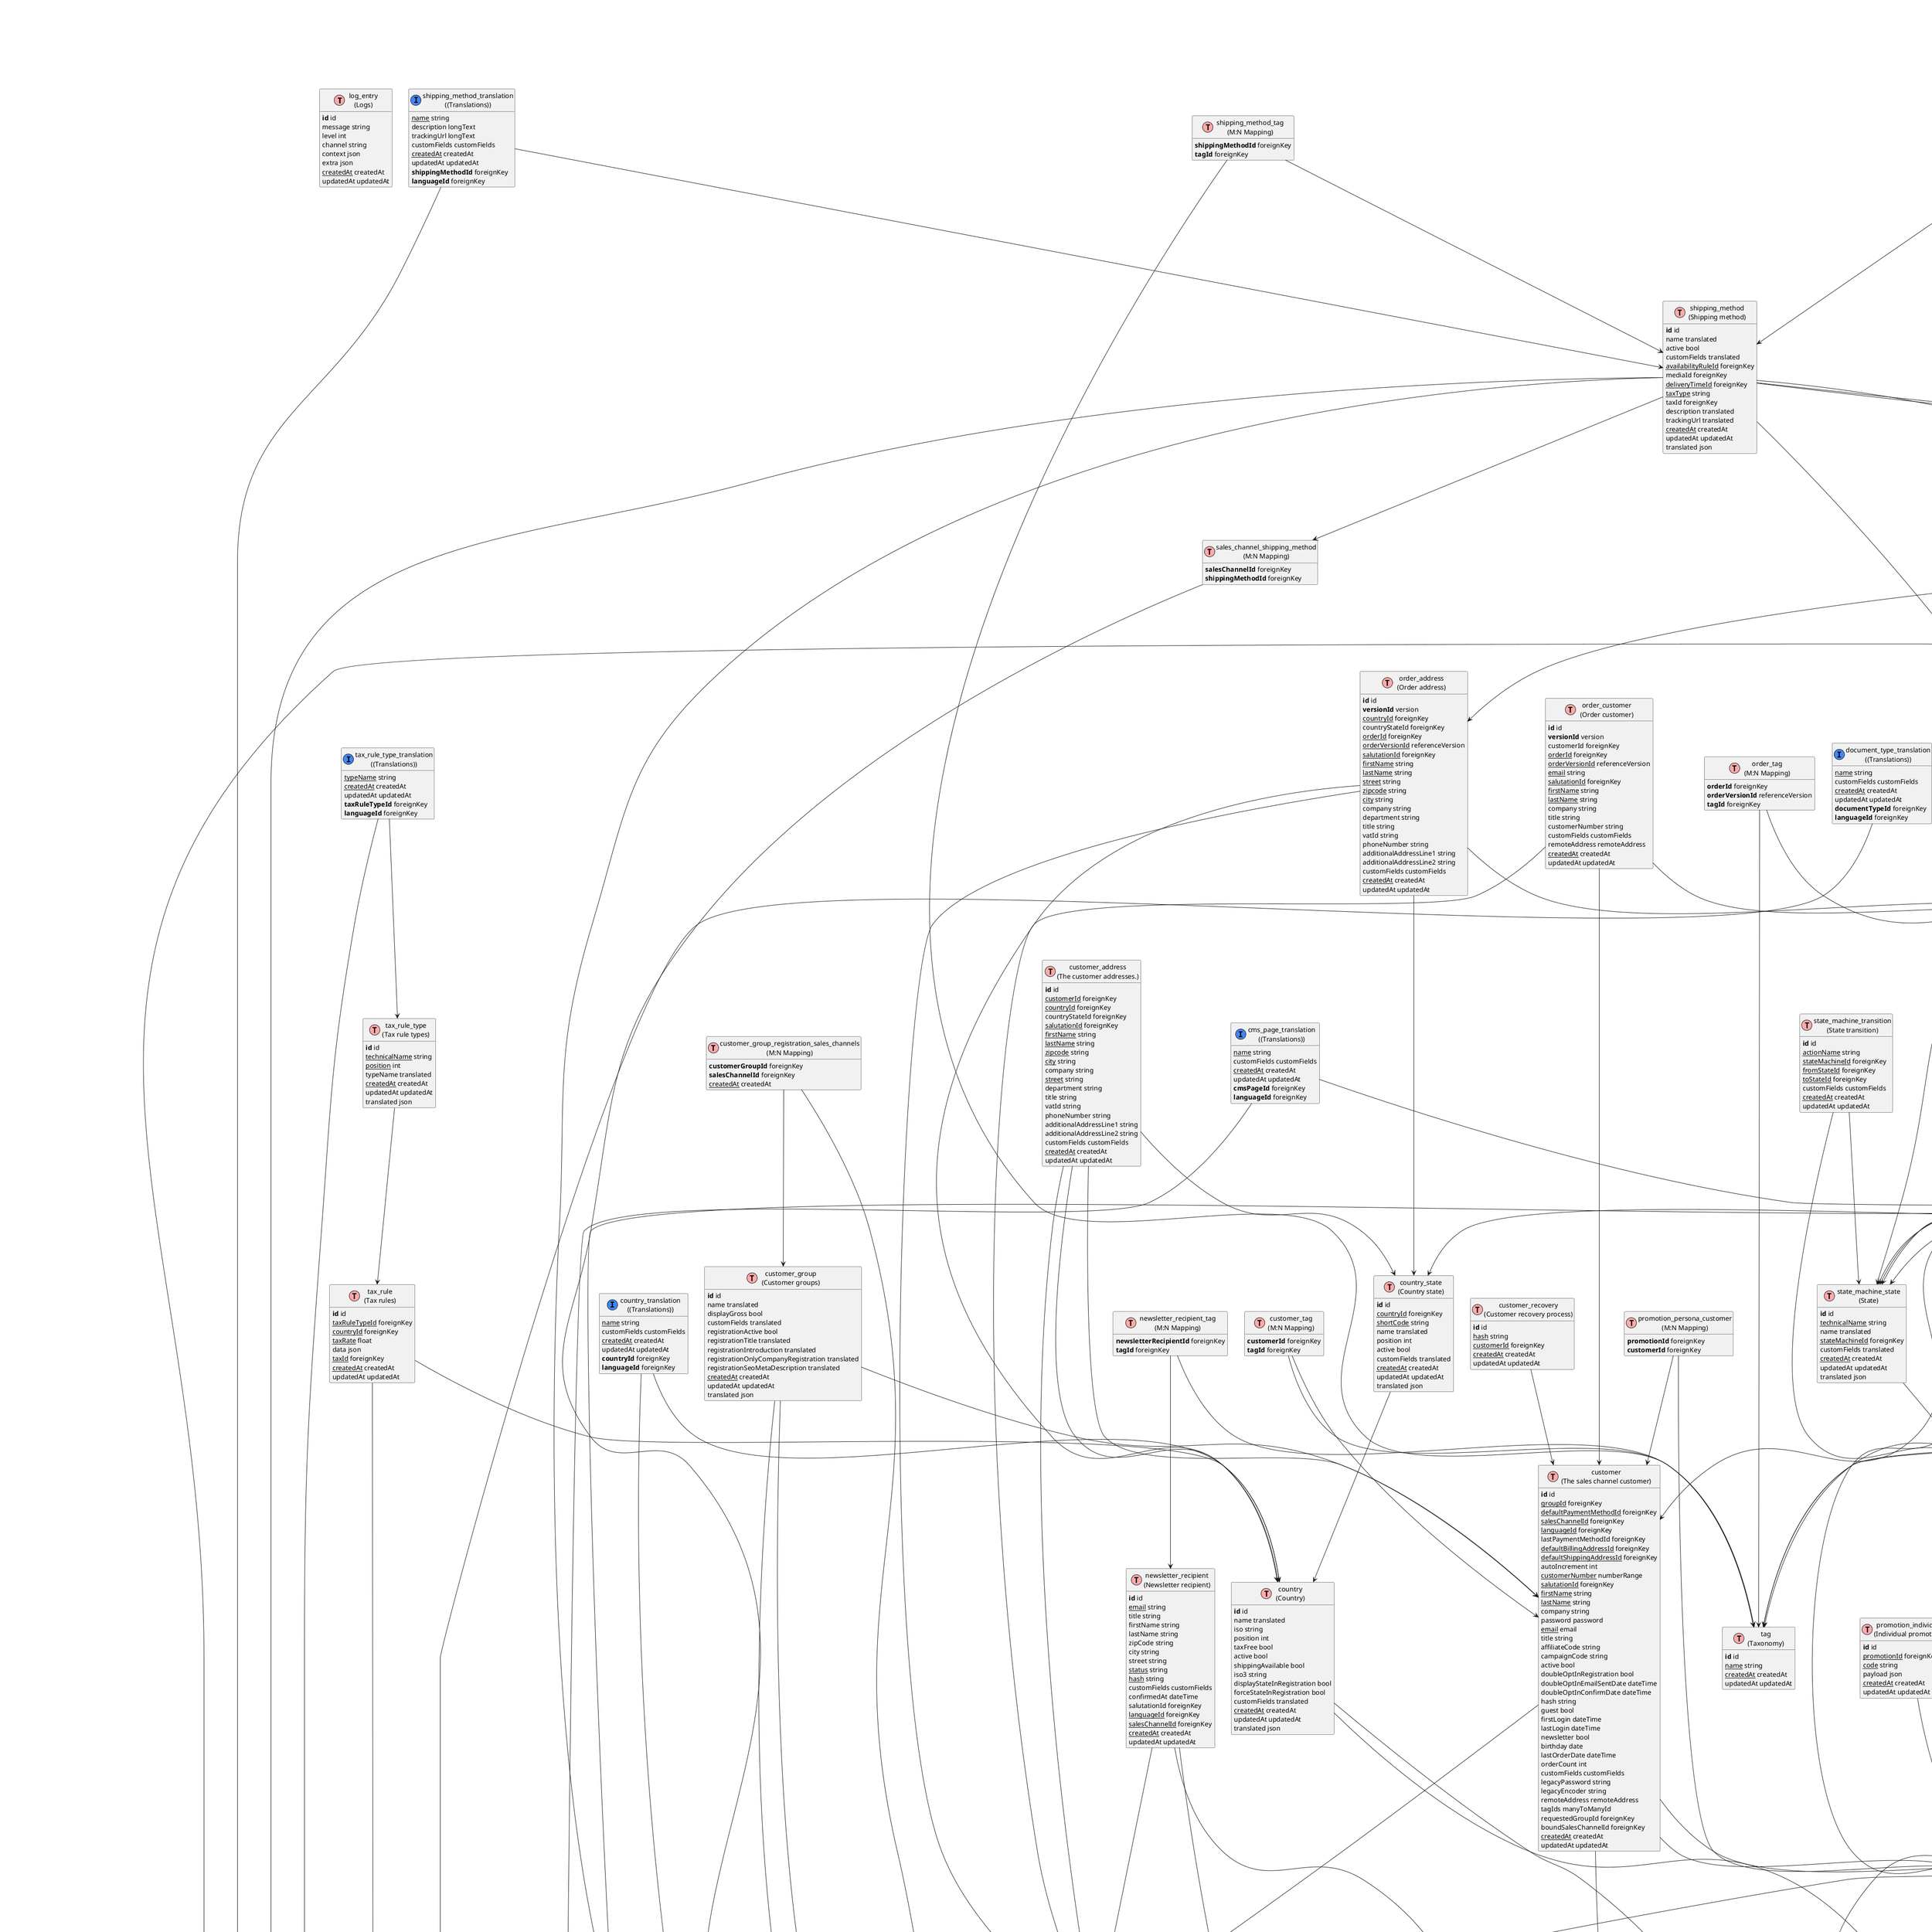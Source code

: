 @startuml
' uncomment the line below if you're using computer with a retina display
' skinparam dpi 300
!define Table(name,desc) class name as "desc" << (T,#FFAAAA) >>
!define ForeignTable(name,desc) class name as "desc" << (T,#ada6a6) >>
!define TranslationTable(name,desc) class name as "desc" << (I,#4286f4) >>
' we use bold for primary key
' green color for unique
' and underscore for not_null
!define primary_key(x) <b>x</b>
!define unique(x) <color:green>x</color>
!define not_null(x) <u>x</u>
' other tags available:
' <i></i>
' <back:COLOR></color>, where color is a color name or html color code
' (#FFAACC)
' see: http://plantuml.com/classes.html#More
hide methods
hide stereotypes
hide empty members
skinparam backgroundColor #FFFFFF

' entities

Table(ShopwareCoreFrameworkLogLogEntryDefinition, "log_entry\n(Logs)") {
   primary_key(id) id
   message string
   level int
   channel string
   context json
   extra json
   not_null(createdAt) createdAt
   updatedAt updatedAt
}
Table(ShopwareCoreFrameworkApiAclRoleAclRoleDefinition, "acl_role\n(Acl role)") {
   primary_key(id) id
   not_null(createdAt) createdAt
   updatedAt updatedAt
   not_null(name) string
   description longText
   not_null(privileges) list
}
Table(ShopwareCoreFrameworkApiAclRoleAclUserRoleDefinition, "acl_user_role\n(M:N Mapping)") {
   primary_key(userId) foreignKey
   primary_key(aclRoleId) foreignKey
   not_null(createdAt) createdAt
   updatedAt updatedAt
}
Table(ShopwareCoreFrameworkAppAppDefinition, "app\n(Apps)") {
   primary_key(id) id
   not_null(name) string
   not_null(path) string
   author string
   copyright string
   license string
   not_null(active) bool
   not_null(configurable) bool
   privacy string
   not_null(version) string
   iconRaw blob
   icon string
   appSecret string
   modules list
   cookies list
   label translated
   description translated
   privacyPolicyExtensions translated
   not_null(integrationId) foreignKey
   not_null(aclRoleId) foreignKey
   not_null(createdAt) createdAt
   updatedAt updatedAt
   translated json
}
TranslationTable(ShopwareCoreFrameworkAppAggregateAppTranslationAppTranslationDefinition, "app_translation\n((Translations))") {
   not_null(label) string
   description longText
   privacyPolicyExtensions longText
   not_null(createdAt) createdAt
   updatedAt updatedAt
   primary_key(appId) foreignKey
   primary_key(languageId) foreignKey
}
Table(ShopwareCoreFrameworkAppAggregateActionButtonActionButtonDefinition, "app_action_button\n(App action buttons)") {
   primary_key(id) id
   not_null(entity) string
   not_null(view) string
   not_null(url) string
   not_null(action) string
   not_null(openNewTab) bool
   label translated
   not_null(appId) foreignKey
   not_null(createdAt) createdAt
   updatedAt updatedAt
   translated json
}
TranslationTable(ShopwareCoreFrameworkAppAggregateActionButtonTranslationActionButtonTranslationDefinition, "app_action_button_translation\n((Translations))") {
   not_null(label) string
   not_null(createdAt) createdAt
   updatedAt updatedAt
   primary_key(appActionButtonId) foreignKey
   primary_key(languageId) foreignKey
}
Table(ShopwareCoreFrameworkAppTemplateTemplateDefinition, "app_template\n(App templates)") {
   primary_key(id) id
   not_null(template) longText
   not_null(path) string
   not_null(active) bool
   not_null(appId) foreignKey
   not_null(createdAt) createdAt
   updatedAt updatedAt
}
Table(ShopwareCoreSystemCustomFieldCustomFieldDefinition, "custom_field\n(CustomField configuration)") {
   primary_key(id) id
   not_null(name) string
   not_null(type) string
   config json
   active bool
   customFieldSetId foreignKey
   not_null(createdAt) createdAt
   updatedAt updatedAt
}
Table(ShopwareCoreSystemCustomFieldAggregateCustomFieldSetCustomFieldSetDefinition, "custom_field_set\n(CustomField set/group)") {
   primary_key(id) id
   not_null(name) string
   config json
   active bool
   global bool
   position int
   appId foreignKey
   not_null(createdAt) createdAt
   updatedAt updatedAt
}
Table(ShopwareCoreSystemCustomFieldAggregateCustomFieldSetRelationCustomFieldSetRelationDefinition, "custom_field_set_relation\n(Set to entity relation)") {
   primary_key(id) id
   not_null(customFieldSetId) foreignKey
   not_null(entityName) string
   not_null(createdAt) createdAt
   updatedAt updatedAt
}
Table(ShopwareCoreFrameworkEventEventActionEventActionDefinition, "event_action\n(Configurable event handling)") {
   primary_key(id) id
   not_null(eventName) string
   not_null(actionName) string
   config json
   active bool
   title string
   not_null(createdAt) createdAt
   updatedAt updatedAt
}
Table(ShopwareCoreFrameworkEventEventActionAggregateEventActionRuleEventActionRuleDefinition, "event_action_rule\n(M:N Mapping)") {
   primary_key(eventActionId) foreignKey
   primary_key(ruleId) foreignKey
}
Table(ShopwareCoreFrameworkEventEventActionAggregateEventActionSalesChannelEventActionSalesChannelDefinition, "event_action_sales_channel\n(M:N Mapping)") {
   primary_key(eventActionId) foreignKey
   primary_key(salesChannelId) foreignKey
}
Table(ShopwareCoreFrameworkMessageQueueDeadMessageDeadMessageDefinition, "dead_message\n(Failing messages)") {
   primary_key(id) id
   not_null(originalMessageClass) longText
   not_null(serializedOriginalMessage) blob
   not_null(handlerClass) longText
   not_null(encrypted) bool
   not_null(errorCount) int
   not_null(nextExecutionTime) dateTime
   not_null(exception) longText
   not_null(exceptionMessage) longText
   not_null(exceptionFile) longText
   not_null(exceptionLine) int
   scheduledTaskId foreignKey
   not_null(createdAt) createdAt
   updatedAt updatedAt
}
Table(ShopwareCoreFrameworkMessageQueueMessageQueueStatsDefinition, "message_queue_stats\n(Stats)") {
   primary_key(id) id
   not_null(name) string
   not_null(size) int
   not_null(createdAt) createdAt
   updatedAt updatedAt
}
Table(ShopwareCoreFrameworkPluginPluginDefinition, "plugin\n(Plugin)") {
   primary_key(id) id
   not_null(baseClass) string
   not_null(name) string
   composerName string
   not_null(autoload) json
   active bool
   managedByComposer bool
   path string
   author string
   copyright string
   license string
   not_null(version) string
   upgradeVersion string
   installedAt dateTime
   upgradedAt dateTime
   iconRaw blob
   icon string
   label translated
   description translated
   manufacturerLink translated
   supportLink translated
   changelog translated
   customFields translated
   not_null(createdAt) createdAt
   updatedAt updatedAt
   translated json
}
TranslationTable(ShopwareCoreFrameworkPluginAggregatePluginTranslationPluginTranslationDefinition, "plugin_translation\n((Translations))") {
   not_null(label) string
   description longText
   manufacturerLink string
   supportLink string
   changelog json
   customFields customFields
   not_null(createdAt) createdAt
   updatedAt updatedAt
   primary_key(pluginId) foreignKey
   primary_key(languageId) foreignKey
}
Table(ShopwareCoreFrameworkMessageQueueScheduledTaskScheduledTaskDefinition, "scheduled_task\n(Cron job)") {
   primary_key(id) id
   not_null(name) string
   not_null(scheduledTaskClass) string
   not_null(runInterval) int
   not_null(status) string
   lastExecutionTime dateTime
   not_null(nextExecutionTime) dateTime
   not_null(createdAt) createdAt
   updatedAt updatedAt
}
Table(ShopwareCoreSystemLanguageLanguageDefinition, "language\n(Language)") {
   primary_key(id) id
   parentId parentFk
   not_null(localeId) foreignKey
   translationCodeId foreignKey
   not_null(name) string
   customFields customFields
   not_null(createdAt) createdAt
   updatedAt updatedAt
}
Table(ShopwareCoreContentSeoSeoUrlSeoUrlDefinition, "seo_url\n(Seo urls)") {
   primary_key(id) id
   salesChannelId foreignKey
   not_null(languageId) foreignKey
   not_null(foreignKey) id
   not_null(routeName) string
   not_null(pathInfo) string
   not_null(seoPathInfo) string
   isCanonical bool
   isModified bool
   isDeleted bool
   url string
   customFields customFields
   not_null(createdAt) createdAt
   updatedAt updatedAt
}
Table(ShopwareCoreContentSeoSeoUrlTemplateSeoUrlTemplateDefinition, "seo_url_template\n(Template)") {
   primary_key(id) id
   salesChannelId foreignKey
   not_null(entityName) string
   not_null(routeName) string
   template string
   isValid bool
   customFields customFields
   not_null(createdAt) createdAt
   updatedAt updatedAt
}
Table(ShopwareCoreContentSeoMainCategoryMainCategoryDefinition, "main_category\n(Seo main category)") {
   primary_key(id) id
   not_null(productId) foreignKey
   not_null(productVersionId) referenceVersion
   not_null(categoryId) foreignKey
   not_null(categoryVersionId) referenceVersion
   not_null(salesChannelId) foreignKey
   not_null(createdAt) createdAt
   updatedAt updatedAt
}
Table(ShopwareCoreFrameworkWebhookWebhookDefinition, "webhook\n(Webhooks)") {
   primary_key(id) id
   not_null(name) string
   not_null(eventName) string
   not_null(url) string
   appId foreignKey
   not_null(createdAt) createdAt
   updatedAt updatedAt
}
Table(ShopwareCoreSystemSalesChannelSalesChannelDefinition, "sales_channel\n(Sales Channel)") {
   primary_key(id) id
   not_null(typeId) foreignKey
   not_null(languageId) foreignKey
   not_null(customerGroupId) foreignKey
   not_null(currencyId) foreignKey
   not_null(paymentMethodId) foreignKey
   not_null(shippingMethodId) foreignKey
   not_null(countryId) foreignKey
   analyticsId foreignKey
   not_null(navigationCategoryId) foreignKey
   not_null(navigationCategoryVersionId) referenceVersion
   navigationCategoryDepth int
   footerCategoryId foreignKey
   footerCategoryVersionId referenceVersion
   serviceCategoryId foreignKey
   serviceCategoryVersionId referenceVersion
   mailHeaderFooterId foreignKey
   hreflangDefaultDomainId foreignKey
   name translated
   shortName string
   taxCalculationType string
   not_null(accessKey) string
   configuration json
   active bool
   hreflangActive bool
   maintenance bool
   maintenanceIpWhitelist list
   customFields translated
   paymentMethodIds manyToManyId
   not_null(createdAt) createdAt
   updatedAt updatedAt
   translated json
}
TranslationTable(ShopwareCoreSystemSalesChannelAggregateSalesChannelTranslationSalesChannelTranslationDefinition, "sales_channel_translation\n((Translations))") {
   not_null(name) string
   customFields customFields
   not_null(createdAt) createdAt
   updatedAt updatedAt
   primary_key(salesChannelId) foreignKey
   primary_key(languageId) foreignKey
}
Table(ShopwareCoreSystemSalesChannelAggregateSalesChannelCountrySalesChannelCountryDefinition, "sales_channel_country\n(M:N Mapping)") {
   primary_key(salesChannelId) foreignKey
   primary_key(countryId) foreignKey
}
Table(ShopwareCoreSystemSalesChannelAggregateSalesChannelCurrencySalesChannelCurrencyDefinition, "sales_channel_currency\n(M:N Mapping)") {
   primary_key(salesChannelId) foreignKey
   primary_key(currencyId) foreignKey
}
Table(ShopwareCoreSystemSalesChannelAggregateSalesChannelDomainSalesChannelDomainDefinition, "sales_channel_domain\n(Domain names of a sales)") {
   primary_key(id) id
   not_null(url) string
   not_null(salesChannelId) foreignKey
   not_null(languageId) foreignKey
   not_null(currencyId) foreignKey
   not_null(snippetSetId) foreignKey
   hreflangUseOnlyLocale bool
   customFields customFields
   not_null(createdAt) createdAt
   updatedAt updatedAt
}
Table(ShopwareCoreSystemSalesChannelAggregateSalesChannelLanguageSalesChannelLanguageDefinition, "sales_channel_language\n(M:N Mapping)") {
   primary_key(salesChannelId) foreignKey
   primary_key(languageId) foreignKey
}
Table(ShopwareCoreSystemSalesChannelAggregateSalesChannelPaymentMethodSalesChannelPaymentMethodDefinition, "sales_channel_payment_method\n(M:N Mapping)") {
   primary_key(salesChannelId) foreignKey
   primary_key(paymentMethodId) foreignKey
}
Table(ShopwareCoreSystemSalesChannelAggregateSalesChannelShippingMethodSalesChannelShippingMethodDefinition, "sales_channel_shipping_method\n(M:N Mapping)") {
   primary_key(salesChannelId) foreignKey
   primary_key(shippingMethodId) foreignKey
}
Table(ShopwareCoreSystemSalesChannelAggregateSalesChannelTypeSalesChannelTypeDefinition, "sales_channel_type\n(Type)") {
   primary_key(id) id
   coverUrl string
   iconName string
   screenshotUrls list
   name translated
   manufacturer translated
   description translated
   descriptionLong translated
   customFields translated
   not_null(createdAt) createdAt
   updatedAt updatedAt
   translated json
}
TranslationTable(ShopwareCoreSystemSalesChannelAggregateSalesChannelTypeTranslationSalesChannelTypeTranslationDefinition, "sales_channel_type_translation\n((Translations))") {
   not_null(name) string
   manufacturer string
   description string
   descriptionLong longText
   customFields customFields
   not_null(createdAt) createdAt
   updatedAt updatedAt
   primary_key(salesChannelTypeId) foreignKey
   primary_key(languageId) foreignKey
}
Table(ShopwareCoreSystemSalesChannelAggregateSalesChannelAnalyticsSalesChannelAnalyticsDefinition, "sales_channel_analytics\n(Sales channel analytics)") {
   primary_key(id) id
   trackingId string
   active bool
   trackOrders bool
   anonymizeIp bool
   not_null(createdAt) createdAt
   updatedAt updatedAt
}
Table(ShopwareCoreSystemCountryCountryDefinition, "country\n(Country)") {
   primary_key(id) id
   name translated
   iso string
   position int
   taxFree bool
   active bool
   shippingAvailable bool
   iso3 string
   displayStateInRegistration bool
   forceStateInRegistration bool
   customFields translated
   not_null(createdAt) createdAt
   updatedAt updatedAt
   translated json
}
Table(ShopwareCoreSystemCountryAggregateCountryStateCountryStateDefinition, "country_state\n(Country state)") {
   primary_key(id) id
   not_null(countryId) foreignKey
   not_null(shortCode) string
   name translated
   position int
   active bool
   customFields translated
   not_null(createdAt) createdAt
   updatedAt updatedAt
   translated json
}
TranslationTable(ShopwareCoreSystemCountryAggregateCountryStateTranslationCountryStateTranslationDefinition, "country_state_translation\n((Translations))") {
   not_null(name) string
   customFields customFields
   not_null(createdAt) createdAt
   updatedAt updatedAt
   primary_key(countryStateId) foreignKey
   primary_key(languageId) foreignKey
}
TranslationTable(ShopwareCoreSystemCountryAggregateCountryTranslationCountryTranslationDefinition, "country_translation\n((Translations))") {
   not_null(name) string
   customFields customFields
   not_null(createdAt) createdAt
   updatedAt updatedAt
   primary_key(countryId) foreignKey
   primary_key(languageId) foreignKey
}
Table(ShopwareCoreSystemCurrencyCurrencyDefinition, "currency\n(Currency)") {
   primary_key(id) id
   not_null(factor) float
   not_null(symbol) string
   not_null(isoCode) string
   shortName translated
   name translated
   not_null(decimalPrecision) int
   position int
   isSystemDefault bool
   customFields translated
   not_null(createdAt) createdAt
   updatedAt updatedAt
   translated json
}
TranslationTable(ShopwareCoreSystemCurrencyAggregateCurrencyTranslationCurrencyTranslationDefinition, "currency_translation\n((Translations))") {
   not_null(shortName) string
   not_null(name) string
   customFields customFields
   not_null(createdAt) createdAt
   updatedAt updatedAt
   primary_key(currencyId) foreignKey
   primary_key(languageId) foreignKey
}
Table(ShopwareCoreSystemLocaleLocaleDefinition, "locale\n(A locale)") {
   primary_key(id) id
   not_null(code) string
   name translated
   territory translated
   customFields translated
   not_null(createdAt) createdAt
   updatedAt updatedAt
   translated json
}
TranslationTable(ShopwareCoreSystemLocaleAggregateLocaleTranslationLocaleTranslationDefinition, "locale_translation\n((Translations))") {
   not_null(name) string
   not_null(territory) string
   customFields customFields
   not_null(createdAt) createdAt
   updatedAt updatedAt
   primary_key(localeId) foreignKey
   primary_key(languageId) foreignKey
}
Table(ShopwareCoreSystemSnippetAggregateSnippetSetSnippetSetDefinition, "snippet_set\n(Sets of snippets)") {
   primary_key(id) id
   not_null(name) string
   not_null(baseFile) string
   not_null(iso) string
   customFields customFields
   not_null(createdAt) createdAt
   updatedAt updatedAt
}
Table(ShopwareCoreSystemSnippetSnippetDefinition, "snippet\n(Translation Strings)") {
   primary_key(id) id
   not_null(setId) foreignKey
   not_null(translationKey) string
   not_null(value) longText
   not_null(author) string
   customFields customFields
   not_null(createdAt) createdAt
   updatedAt updatedAt
}
Table(ShopwareCoreSystemSalutationSalutationDefinition, "salutation\n(Salutation configuration)") {
   primary_key(id) id
   not_null(salutationKey) string
   displayName translated
   letterName translated
   not_null(createdAt) createdAt
   updatedAt updatedAt
   translated json
}
TranslationTable(ShopwareCoreSystemSalutationAggregateSalutationTranslationSalutationTranslationDefinition, "salutation_translation\n((Translations))") {
   not_null(displayName) string
   not_null(letterName) string
   not_null(createdAt) createdAt
   updatedAt updatedAt
   primary_key(salutationId) foreignKey
   primary_key(languageId) foreignKey
}
Table(ShopwareCoreSystemTaxTaxDefinition, "tax\n(Available tax settings)") {
   primary_key(id) id
   not_null(taxRate) float
   not_null(name) string
   customFields customFields
   not_null(createdAt) createdAt
   updatedAt updatedAt
}
Table(ShopwareCoreSystemTaxAggregateTaxRuleTaxRuleDefinition, "tax_rule\n(Tax rules)") {
   primary_key(id) id
   not_null(taxRuleTypeId) foreignKey
   not_null(countryId) foreignKey
   not_null(taxRate) float
   data json
   not_null(taxId) foreignKey
   not_null(createdAt) createdAt
   updatedAt updatedAt
}
Table(ShopwareCoreSystemTaxAggregateTaxRuleTypeTaxRuleTypeDefinition, "tax_rule_type\n(Tax rule types)") {
   primary_key(id) id
   not_null(technicalName) string
   not_null(position) int
   typeName translated
   not_null(createdAt) createdAt
   updatedAt updatedAt
   translated json
}
TranslationTable(ShopwareCoreSystemTaxAggregateTaxRuleTypeTranslationTaxRuleTypeTranslationDefinition, "tax_rule_type_translation\n((Translations))") {
   not_null(typeName) string
   not_null(createdAt) createdAt
   updatedAt updatedAt
   primary_key(taxRuleTypeId) foreignKey
   primary_key(languageId) foreignKey
}
Table(ShopwareCoreSystemUnitUnitDefinition, "unit\n(Measuring unit)") {
   primary_key(id) id
   shortCode translated
   name translated
   customFields translated
   not_null(createdAt) createdAt
   updatedAt updatedAt
   translated json
}
TranslationTable(ShopwareCoreSystemUnitAggregateUnitTranslationUnitTranslationDefinition, "unit_translation\n((Translations))") {
   not_null(shortCode) string
   not_null(name) string
   customFields customFields
   not_null(createdAt) createdAt
   updatedAt updatedAt
   primary_key(unitId) foreignKey
   primary_key(languageId) foreignKey
}
Table(ShopwareCoreSystemUserUserDefinition, "user\n(Administration/ Management Account user)") {
   primary_key(id) id
   not_null(localeId) foreignKey
   avatarId foreignKey
   not_null(username) string
   not_null(password) password
   not_null(firstName) string
   not_null(lastName) string
   title string
   not_null(email) string
   active bool
   admin bool
   customFields customFields
   storeToken string
   not_null(createdAt) createdAt
   updatedAt updatedAt
}
Table(ShopwareCoreSystemUserAggregateUserAccessKeyUserAccessKeyDefinition, "user_access_key\n(oAuth access key)") {
   primary_key(id) id
   not_null(userId) foreignKey
   not_null(accessKey) string
   not_null(secretAccessKey) password
   writeAccess bool
   lastUsageAt dateTime
   customFields customFields
   not_null(createdAt) createdAt
   updatedAt updatedAt
}
Table(ShopwareCoreSystemUserAggregateUserRecoveryUserRecoveryDefinition, "user_recovery\n(User / Account recovery process)") {
   primary_key(id) id
   not_null(hash) string
   not_null(userId) foreignKey
   not_null(createdAt) createdAt
   updatedAt updatedAt
}
Table(ShopwareCoreSystemIntegrationIntegrationDefinition, "integration\n(O-Auth integration)") {
   primary_key(id) id
   not_null(label) string
   not_null(accessKey) string
   not_null(secretAccessKey) password
   writeAccess bool
   lastUsageAt dateTime
   admin bool
   customFields customFields
   not_null(createdAt) createdAt
   updatedAt updatedAt
}
Table(ShopwareCoreSystemIntegrationAggregateIntegrationRoleIntegrationRoleDefinition, "integration_role\n(M:N Mapping)") {
   primary_key(integrationId) foreignKey
   primary_key(aclRoleId) foreignKey
}
Table(ShopwareCoreSystemStateMachineStateMachineDefinition, "state_machine\n(State machine)") {
   primary_key(id) id
   not_null(technicalName) string
   name translated
   customFields translated
   initialStateId foreignKey
   not_null(createdAt) createdAt
   updatedAt updatedAt
   translated json
}
TranslationTable(ShopwareCoreSystemStateMachineStateMachineTranslationDefinition, "state_machine_translation\n((Translations))") {
   not_null(name) string
   customFields customFields
   not_null(createdAt) createdAt
   updatedAt updatedAt
   primary_key(stateMachineId) foreignKey
   primary_key(languageId) foreignKey
}
Table(ShopwareCoreSystemStateMachineAggregationStateMachineStateStateMachineStateDefinition, "state_machine_state\n(State)") {
   primary_key(id) id
   not_null(technicalName) string
   name translated
   not_null(stateMachineId) foreignKey
   customFields translated
   not_null(createdAt) createdAt
   updatedAt updatedAt
   translated json
}
TranslationTable(ShopwareCoreSystemStateMachineAggregationStateMachineStateStateMachineStateTranslationDefinition, "state_machine_state_translation\n((Translations))") {
   not_null(name) string
   customFields customFields
   not_null(createdAt) createdAt
   updatedAt updatedAt
   primary_key(stateMachineStateId) foreignKey
   primary_key(languageId) foreignKey
}
Table(ShopwareCoreSystemStateMachineAggregationStateMachineTransitionStateMachineTransitionDefinition, "state_machine_transition\n(State transition)") {
   primary_key(id) id
   not_null(actionName) string
   not_null(stateMachineId) foreignKey
   not_null(fromStateId) foreignKey
   not_null(toStateId) foreignKey
   customFields customFields
   not_null(createdAt) createdAt
   updatedAt updatedAt
}
Table(ShopwareCoreSystemStateMachineAggregationStateMachineHistoryStateMachineHistoryDefinition, "state_machine_history\n(State transition history)") {
   primary_key(id) id
   not_null(stateMachineId) foreignKey
   not_null(entityName) string
   not_null(entityId) json
   not_null(fromStateId) foreignKey
   not_null(toStateId) foreignKey
   transitionActionName string
   userId foreignKey
   not_null(createdAt) createdAt
   updatedAt updatedAt
}
Table(ShopwareCoreSystemSystemConfigSystemConfigDefinition, "system_config\n(System configuration)") {
   primary_key(id) id
   not_null(configurationKey) string
   not_null(configurationValue) configurationValue
   salesChannelId foreignKey
   not_null(createdAt) createdAt
   updatedAt updatedAt
}
Table(ShopwareCoreSystemNumberRangeNumberRangeDefinition, "number_range\n(Number range)") {
   primary_key(id) id
   not_null(typeId) foreignKey
   not_null(global) bool
   name translated
   description translated
   not_null(pattern) string
   not_null(start) int
   customFields translated
   not_null(createdAt) createdAt
   updatedAt updatedAt
   translated json
}
Table(ShopwareCoreSystemNumberRangeAggregateNumberRangeSalesChannelNumberRangeSalesChannelDefinition, "number_range_sales_channel\n(M:N Mapping)") {
   primary_key(id) id
   not_null(numberRangeId) foreignKey
   not_null(salesChannelId) foreignKey
   numberRangeTypeId foreignKey
   not_null(createdAt) createdAt
   updatedAt updatedAt
}
Table(ShopwareCoreSystemNumberRangeAggregateNumberRangeStateNumberRangeStateDefinition, "number_range_state\n(Current number range max value)") {
   primary_key(id) id
   not_null(numberRangeId) foreignKey
   not_null(lastValue) int
   not_null(createdAt) createdAt
   updatedAt updatedAt
}
Table(ShopwareCoreSystemNumberRangeAggregateNumberRangeTypeNumberRangeTypeDefinition, "number_range_type\n(Type)") {
   primary_key(id) id
   technicalName string
   typeName translated
   not_null(global) bool
   customFields translated
   not_null(createdAt) createdAt
   updatedAt updatedAt
   translated json
}
TranslationTable(ShopwareCoreSystemNumberRangeAggregateNumberRangeTypeTranslationNumberRangeTypeTranslationDefinition, "number_range_type_translation\n((Translations))") {
   not_null(typeName) string
   customFields customFields
   not_null(createdAt) createdAt
   updatedAt updatedAt
   primary_key(numberRangeTypeId) foreignKey
   primary_key(languageId) foreignKey
}
TranslationTable(ShopwareCoreSystemNumberRangeAggregateNumberRangeTranslationNumberRangeTranslationDefinition, "number_range_translation\n((Translations))") {
   not_null(name) string
   description string
   customFields customFields
   not_null(createdAt) createdAt
   updatedAt updatedAt
   primary_key(numberRangeId) foreignKey
   primary_key(languageId) foreignKey
}
Table(ShopwareCoreSystemTagTagDefinition, "tag\n(Taxonomy)") {
   primary_key(id) id
   not_null(name) string
   not_null(createdAt) createdAt
   updatedAt updatedAt
}
Table(ShopwareCoreContentCategoryCategoryDefinition, "category\n(Category tree)") {
   primary_key(id) id
   primary_key(versionId) version
   parentId parentFk
   not_null(parentVersionId) referenceVersion
   afterCategoryId foreignKey
   not_null(afterCategoryVersionId) referenceVersion
   mediaId foreignKey
   not_null(displayNestedProducts) bool
   autoIncrement int
   breadcrumb translated
   level treeLevel
   path treePath
   childCount childCount
   not_null(type) string
   not_null(productAssignmentType) string
   visible bool
   active bool
   name translated
   customFields translated
   slotConfig translated
   externalLink translated
   description translated
   metaTitle translated
   metaDescription translated
   keywords translated
   cmsPageId foreignKey
   productStreamId foreignKey
   not_null(createdAt) createdAt
   updatedAt updatedAt
   translated json
}
TranslationTable(ShopwareCoreContentCategoryAggregateCategoryTranslationCategoryTranslationDefinition, "category_translation\n((Translations))") {
   not_null(name) string
   breadcrumb list
   slotConfig json
   externalLink string
   description longText
   metaTitle longText
   metaDescription longText
   keywords longText
   customFields customFields
   not_null(createdAt) createdAt
   updatedAt updatedAt
   primary_key(categoryId) foreignKey
   primary_key(languageId) foreignKey
   primary_key(categoryVersionId) referenceVersion
}
Table(ShopwareCoreContentCategoryAggregateCategoryTagCategoryTagDefinition, "category_tag\n(M:N Mapping)") {
   primary_key(categoryId) foreignKey
   primary_key(categoryVersionId) referenceVersion
   primary_key(tagId) foreignKey
}
Table(ShopwareCoreContentMediaMediaDefinition, "media\n(Media / Files)") {
   primary_key(id) id
   userId foreignKey
   mediaFolderId foreignKey
   mimeType string
   fileExtension string
   uploadedAt dateTime
   fileName longText
   fileSize int
   mediaTypeRaw blob
   metaData json
   mediaType json
   alt translated
   title translated
   url string
   hasFile bool
   private bool
   customFields translated
   thumbnailsRo blob
   not_null(createdAt) createdAt
   updatedAt updatedAt
   translated json
}
Table(ShopwareCoreContentMediaAggregateMediaDefaultFolderMediaDefaultFolderDefinition, "media_default_folder\n(Default folders)") {
   primary_key(id) id
   not_null(associationFields) list
   not_null(entity) string
   customFields customFields
   not_null(createdAt) createdAt
   updatedAt updatedAt
}
Table(ShopwareCoreContentMediaAggregateMediaThumbnailMediaThumbnailDefinition, "media_thumbnail\n(Generated Thumbnail)") {
   primary_key(id) id
   not_null(mediaId) foreignKey
   not_null(width) int
   not_null(height) int
   url string
   customFields customFields
   not_null(createdAt) createdAt
   updatedAt updatedAt
}
TranslationTable(ShopwareCoreContentMediaAggregateMediaTranslationMediaTranslationDefinition, "media_translation\n((Translations))") {
   title string
   alt longText
   customFields customFields
   not_null(createdAt) createdAt
   updatedAt updatedAt
   primary_key(mediaId) foreignKey
   primary_key(languageId) foreignKey
}
Table(ShopwareCoreContentMediaAggregateMediaFolderMediaFolderDefinition, "media_folder\n(Folder structure)") {
   primary_key(id) id
   useParentConfiguration bool
   not_null(configurationId) foreignKey
   defaultFolderId foreignKey
   parentId parentFk
   childCount childCount
   not_null(name) string
   customFields customFields
   not_null(createdAt) createdAt
   updatedAt updatedAt
}
Table(ShopwareCoreContentMediaAggregateMediaThumbnailSizeMediaThumbnailSizeDefinition, "media_thumbnail_size\n(Generated Thumbnails)") {
   primary_key(id) id
   not_null(width) int
   not_null(height) int
   customFields customFields
   not_null(createdAt) createdAt
   updatedAt updatedAt
}
Table(ShopwareCoreContentMediaAggregateMediaFolderConfigurationMediaFolderConfigurationDefinition, "media_folder_configuration\n(Configuration)") {
   primary_key(id) id
   createThumbnails bool
   keepAspectRatio bool
   thumbnailQuality int
   private bool
   noAssociation bool
   mediaThumbnailSizesRo blob
   customFields customFields
   not_null(createdAt) createdAt
   updatedAt updatedAt
}
Table(ShopwareCoreContentMediaAggregateMediaFolderConfigurationMediaThumbnailSizeMediaFolderConfigurationMediaThumbnailSizeDefinition, "media_folder_configuration_media_thumbnail_size\n(M:N Mapping)") {
   primary_key(mediaFolderConfigurationId) foreignKey
   primary_key(mediaThumbnailSizeId) foreignKey
}
Table(ShopwareCoreContentMediaAggregateMediaTagMediaTagDefinition, "media_tag\n(M:N Mapping)") {
   primary_key(mediaId) foreignKey
   primary_key(tagId) foreignKey
}
Table(ShopwareCoreContentProductProductDefinition, "product\n(Product)") {
   primary_key(id) id
   primary_key(versionId) version
   parentId parentFk
   not_null(parentVersionId) referenceVersion
   manufacturerId foreignKey
   not_null(productManufacturerVersionId) referenceVersion
   unitId foreignKey
   not_null(taxId) foreignKey
   coverId foreignKey
   productMediaVersionId referenceVersion
   deliveryTimeId foreignKey
   not_null(price) price
   not_null(productNumber) numberRange
   not_null(stock) int
   restockTime int
   autoIncrement int
   active bool
   availableStock int
   available bool
   isCloseout bool
   displayGroup string
   configuratorGroupConfig json
   mainVariantId foreignKey
   variantRestrictions json
   manufacturerNumber string
   ean string
   purchaseSteps int
   maxPurchase int
   minPurchase int
   purchaseUnit float
   referenceUnit float
   shippingFree bool
   purchasePrice float
   markAsTopseller bool
   weight float
   width float
   height float
   length float
   releaseDate dateTime
   ratingAverage float
   categoryTree list
   propertyIds manyToManyId
   optionIds manyToManyId
   tagIds manyToManyId
   listingPrices priceRulesJson
   childCount childCount
   blacklistIds blacklistRule
   whitelistIds whitelistRule
   customFieldSetSelectionActive bool
   sales int
   metaDescription translated
   name translated
   keywords translated
   description translated
   metaTitle translated
   packUnit translated
   packUnitPlural translated
   customFields translated
   variation list
   featureSetId foreignKey
   purchasePrices price
   customSearchKeywords translated
   not_null(createdAt) createdAt
   updatedAt updatedAt
   translated json
}
Table(ShopwareCoreContentProductAggregateProductCategoryProductCategoryDefinition, "product_category\n(M:N Mapping)") {
   primary_key(productId) foreignKey
   primary_key(productVersionId) referenceVersion
   primary_key(categoryId) foreignKey
   primary_key(categoryVersionId) referenceVersion
}
Table(ShopwareCoreContentProductAggregateProductCustomFieldSetProductCustomFieldSetDefinition, "product_custom_field_set\n(M:N Mapping)") {
   primary_key(productId) foreignKey
   primary_key(customFieldSetId) foreignKey
   primary_key(productVersionId) referenceVersion
}
Table(ShopwareCoreContentProductAggregateProductTagProductTagDefinition, "product_tag\n(M:N Mapping)") {
   primary_key(productId) foreignKey
   primary_key(productVersionId) referenceVersion
   primary_key(tagId) foreignKey
}
Table(ShopwareCoreContentProductAggregateProductConfiguratorSettingProductConfiguratorSettingDefinition, "product_configurator_setting\n(The root product configurator.)") {
   primary_key(id) id
   primary_key(versionId) version
   not_null(productId) foreignKey
   not_null(productVersionId) referenceVersion
   mediaId foreignKey
   not_null(optionId) foreignKey
   price json
   position int
   customFields customFields
   not_null(createdAt) createdAt
   updatedAt updatedAt
}
Table(ShopwareCoreContentProductAggregateProductPriceProductPriceDefinition, "product_price\n(Staggered pricing)") {
   primary_key(id) id
   primary_key(versionId) version
   not_null(productId) foreignKey
   not_null(productVersionId) referenceVersion
   not_null(ruleId) foreignKey
   not_null(price) price
   not_null(quantityStart) int
   quantityEnd int
   customFields customFields
   not_null(createdAt) createdAt
   updatedAt updatedAt
}
Table(ShopwareCoreContentProductAggregateProductPropertyProductPropertyDefinition, "product_property\n(M:N Mapping)") {
   primary_key(productId) foreignKey
   not_null(productVersionId) referenceVersion
   primary_key(optionId) foreignKey
}
Table(ShopwareCoreContentProductAggregateProductSearchKeywordProductSearchKeywordDefinition, "product_search_keyword\n(Search keywords)") {
   primary_key(id) id
   primary_key(versionId) version
   not_null(languageId) foreignKey
   not_null(productId) foreignKey
   not_null(productVersionId) referenceVersion
   not_null(keyword) string
   not_null(ranking) float
   not_null(createdAt) createdAt
   updatedAt updatedAt
}
Table(ShopwareCoreContentProductAggregateProductKeywordDictionaryProductKeywordDictionaryDefinition, "product_keyword_dictionary\n(Search dictionary)") {
   primary_key(id) id
   not_null(languageId) foreignKey
   not_null(keyword) string
   reversed string
}
Table(ShopwareCoreContentProductAggregateProductReviewProductReviewDefinition, "product_review\n(Product reviews)") {
   primary_key(id) id
   not_null(productId) foreignKey
   not_null(productVersionId) referenceVersion
   customerId foreignKey
   not_null(salesChannelId) foreignKey
   not_null(languageId) foreignKey
   externalUser string
   externalEmail string
   not_null(title) string
   not_null(content) longText
   points float
   status bool
   comment longText
   updatedAt updatedAt
   not_null(createdAt) createdAt
}
Table(ShopwareCoreContentProductAggregateProductManufacturerProductManufacturerDefinition, "product_manufacturer\n(Manufacturer)") {
   primary_key(id) id
   primary_key(versionId) version
   mediaId foreignKey
   link string
   name translated
   description translated
   customFields translated
   not_null(createdAt) createdAt
   updatedAt updatedAt
   translated json
}
TranslationTable(ShopwareCoreContentProductAggregateProductManufacturerTranslationProductManufacturerTranslationDefinition, "product_manufacturer_translation\n((Translations))") {
   not_null(name) string
   description longText
   customFields customFields
   not_null(createdAt) createdAt
   updatedAt updatedAt
   primary_key(productManufacturerId) foreignKey
   primary_key(languageId) foreignKey
   primary_key(productManufacturerVersionId) referenceVersion
}
Table(ShopwareCoreContentProductAggregateProductMediaProductMediaDefinition, "product_media\n(Product media/images)") {
   primary_key(id) id
   primary_key(versionId) version
   not_null(productId) foreignKey
   not_null(productVersionId) referenceVersion
   not_null(mediaId) foreignKey
   position int
   customFields customFields
   not_null(createdAt) createdAt
   updatedAt updatedAt
}
TranslationTable(ShopwareCoreContentProductAggregateProductTranslationProductTranslationDefinition, "product_translation\n((Translations))") {
   metaDescription string
   not_null(name) string
   keywords longText
   description longText
   metaTitle string
   packUnit string
   packUnitPlural string
   customSearchKeywords list
   customFields customFields
   not_null(createdAt) createdAt
   updatedAt updatedAt
   primary_key(productId) foreignKey
   primary_key(languageId) foreignKey
   primary_key(productVersionId) referenceVersion
}
Table(ShopwareCoreContentProductAggregateProductOptionProductOptionDefinition, "product_option\n(M:N Mapping)") {
   primary_key(productId) foreignKey
   not_null(productVersionId) referenceVersion
   primary_key(optionId) foreignKey
}
Table(ShopwareCoreContentProductAggregateProductCategoryTreeProductCategoryTreeDefinition, "product_category_tree\n(M:N Mapping)") {
   primary_key(productId) foreignKey
   primary_key(productVersionId) referenceVersion
   primary_key(categoryId) foreignKey
   primary_key(categoryVersionId) referenceVersion
}
Table(ShopwareCoreContentProductAggregateProductCrossSellingProductCrossSellingDefinition, "product_cross_selling\n(Cross selling products)") {
   primary_key(id) id
   not_null(name) translated
   not_null(position) int
   sortBy string
   sortDirection string
   not_null(type) string
   active bool
   limit int
   not_null(productId) foreignKey
   not_null(productVersionId) referenceVersion
   productStreamId foreignKey
   not_null(createdAt) createdAt
   updatedAt updatedAt
   translated json
}
TranslationTable(ShopwareCoreContentProductAggregateProductCrossSellingTranslationProductCrossSellingTranslationDefinition, "product_cross_selling_translation\n((Translations))") {
   not_null(name) string
   not_null(createdAt) createdAt
   updatedAt updatedAt
   primary_key(productCrossSellingId) foreignKey
   primary_key(languageId) foreignKey
}
Table(ShopwareCoreContentProductAggregateProductCrossSellingAssignedProductsProductCrossSellingAssignedProductsDefinition, "product_cross_selling_assigned_products\n(Assigned Cross selling products)") {
   primary_key(id) id
   not_null(crossSellingId) foreignKey
   not_null(productId) foreignKey
   primary_key(productVersionId) referenceVersion
   position int
   not_null(createdAt) createdAt
   updatedAt updatedAt
}
Table(ShopwareCoreContentProductAggregateProductFeatureSetProductFeatureSetDefinition, "product_feature_set\n(Product feature sets)") {
   primary_key(id) id
   name translated
   description translated
   features json
   not_null(createdAt) createdAt
   updatedAt updatedAt
   translated json
}
TranslationTable(ShopwareCoreContentProductAggregateProductFeatureSetTranslationProductFeatureSetTranslationDefinition, "product_feature_set_translation\n((Translations))") {
   name string
   description string
   not_null(createdAt) createdAt
   updatedAt updatedAt
   primary_key(productFeatureSetId) foreignKey
   primary_key(languageId) foreignKey
}
Table(ShopwareCoreContentProductSalesChannelSortingProductSortingDefinition, "product_sorting\n(Product sorting)") {
   primary_key(id) id
   locked writeLockIndicator
   not_null(key) string
   not_null(priority) int
   not_null(active) bool
   not_null(fields) json
   label translated
   not_null(createdAt) createdAt
   updatedAt updatedAt
   translated json
}
TranslationTable(ShopwareCoreContentProductSalesChannelSortingProductSortingTranslationDefinition, "product_sorting_translation\n((Translations))") {
   not_null(label) string
   not_null(createdAt) createdAt
   updatedAt updatedAt
   primary_key(productSortingId) foreignKey
   primary_key(languageId) foreignKey
}
Table(ShopwareCoreContentProductAggregateProductVisibilityProductVisibilityDefinition, "product_visibility\n(Visibility in sales channels)") {
   primary_key(id) id
   not_null(productId) foreignKey
   not_null(productVersionId) referenceVersion
   not_null(salesChannelId) foreignKey
   not_null(visibility) int
   not_null(createdAt) createdAt
   updatedAt updatedAt
}
Table(ShopwareCoreSystemDeliveryTimeDeliveryTimeDefinition, "delivery_time\n(Delivery time)") {
   primary_key(id) id
   not_null(name) translated
   not_null(min) int
   not_null(max) int
   not_null(unit) string
   customFields translated
   not_null(createdAt) createdAt
   updatedAt updatedAt
   translated json
}
Table(ShopwareCoreContentNewsletterAggregateNewsletterRecipientNewsletterRecipientDefinition, "newsletter_recipient\n(Newsletter recipient)") {
   primary_key(id) id
   not_null(email) string
   title string
   firstName string
   lastName string
   zipCode string
   city string
   street string
   not_null(status) string
   not_null(hash) string
   customFields customFields
   confirmedAt dateTime
   salutationId foreignKey
   not_null(languageId) foreignKey
   not_null(salesChannelId) foreignKey
   not_null(createdAt) createdAt
   updatedAt updatedAt
}
Table(ShopwareCoreContentNewsletterAggregateNewsletterRecipientTagNewsletterRecipientTagDefinition, "newsletter_recipient_tag\n(M:N Mapping)") {
   primary_key(newsletterRecipientId) foreignKey
   primary_key(tagId) foreignKey
}
Table(ShopwareCoreContentRuleRuleDefinition, "rule\n(Rule)") {
   primary_key(id) id
   not_null(name) string
   not_null(priority) int
   description longText
   payload blob
   invalid bool
   customFields customFields
   moduleTypes json
   not_null(createdAt) createdAt
   updatedAt updatedAt
}
Table(ShopwareCoreContentRuleAggregateRuleConditionRuleConditionDefinition, "rule_condition\n(Rule condition)") {
   primary_key(id) id
   type string
   not_null(ruleId) foreignKey
   parentId parentFk
   value json
   position int
   customFields customFields
   not_null(createdAt) createdAt
   updatedAt updatedAt
}
Table(ShopwareCoreContentProductStreamProductStreamDefinition, "product_stream\n(Product streams)") {
   primary_key(id) id
   apiFilter json
   invalid bool
   name translated
   description translated
   customFields translated
   not_null(createdAt) createdAt
   updatedAt updatedAt
   translated json
}
TranslationTable(ShopwareCoreContentProductStreamAggregateProductStreamTranslationProductStreamTranslationDefinition, "product_stream_translation\n((Translations))") {
   not_null(name) string
   description longText
   customFields customFields
   not_null(createdAt) createdAt
   updatedAt updatedAt
   primary_key(productStreamId) foreignKey
   primary_key(languageId) foreignKey
}
Table(ShopwareCoreContentProductStreamAggregateProductStreamFilterProductStreamFilterDefinition, "product_stream_filter\n(A Product stream filter term)") {
   primary_key(id) id
   not_null(productStreamId) foreignKey
   parentId parentFk
   not_null(type) string
   field string
   operator string
   value longText
   parameters json
   position int
   customFields customFields
   not_null(createdAt) createdAt
   updatedAt updatedAt
}
Table(ShopwareCoreContentProductExportProductExportDefinition, "product_export\n(Product exports)") {
   primary_key(id) id
   not_null(productStreamId) foreignKey
   not_null(storefrontSalesChannelId) foreignKey
   not_null(salesChannelId) foreignKey
   not_null(salesChannelDomainId) foreignKey
   not_null(currencyId) foreignKey
   not_null(fileName) string
   not_null(accessKey) string
   not_null(encoding) string
   not_null(fileFormat) string
   includeVariants bool
   not_null(generateByCronjob) bool
   generatedAt dateTime
   not_null(interval) int
   headerTemplate longText
   bodyTemplate longText
   footerTemplate longText
   pausedSchedule bool
   not_null(createdAt) createdAt
   updatedAt updatedAt
}
Table(ShopwareCoreContentPropertyPropertyGroupDefinition, "property_group\n(Property Group)") {
   primary_key(id) id
   name translated
   description translated
   not_null(displayType) string
   not_null(sortingType) string
   filterable bool
   position translated
   customFields translated
   not_null(createdAt) createdAt
   updatedAt updatedAt
   translated json
}
Table(ShopwareCoreContentPropertyAggregatePropertyGroupOptionPropertyGroupOptionDefinition, "property_group_option\n(Property option)") {
   primary_key(id) id
   not_null(groupId) foreignKey
   name translated
   position translated
   colorHexCode string
   mediaId foreignKey
   customFields translated
   not_null(createdAt) createdAt
   updatedAt updatedAt
   translated json
}
TranslationTable(ShopwareCoreContentPropertyAggregatePropertyGroupOptionTranslationPropertyGroupOptionTranslationDefinition, "property_group_option_translation\n((Translations))") {
   not_null(name) string
   position int
   customFields customFields
   not_null(createdAt) createdAt
   updatedAt updatedAt
   primary_key(propertyGroupOptionId) foreignKey
   primary_key(languageId) foreignKey
}
TranslationTable(ShopwareCoreContentPropertyAggregatePropertyGroupTranslationPropertyGroupTranslationDefinition, "property_group_translation\n((Translations))") {
   not_null(name) string
   description longText
   position int
   customFields customFields
   not_null(createdAt) createdAt
   updatedAt updatedAt
   primary_key(propertyGroupId) foreignKey
   primary_key(languageId) foreignKey
}
Table(ShopwareCoreContentCmsCmsPageDefinition, "cms_page\n(Content Page)") {
   primary_key(id) id
   name translated
   not_null(type) string
   entity string
   config json
   previewMediaId foreignKey
   customFields translated
   locked writeLockIndicator
   not_null(createdAt) createdAt
   updatedAt updatedAt
   translated json
}
TranslationTable(ShopwareCoreContentCmsAggregateCmsPageTranslationCmsPageTranslationDefinition, "cms_page_translation\n((Translations))") {
   not_null(name) string
   customFields customFields
   not_null(createdAt) createdAt
   updatedAt updatedAt
   primary_key(cmsPageId) foreignKey
   primary_key(languageId) foreignKey
}
Table(ShopwareCoreContentCmsAggregateCmsSectionCmsSectionDefinition, "cms_section\n(Content Section)") {
   primary_key(id) id
   not_null(position) int
   not_null(type) string
   locked writeLockIndicator
   name string
   sizingMode string
   mobileBehavior string
   backgroundColor string
   backgroundMediaId foreignKey
   backgroundMediaMode string
   cssClass string
   not_null(pageId) foreignKey
   customFields customFields
   not_null(createdAt) createdAt
   updatedAt updatedAt
}
Table(ShopwareCoreContentCmsAggregateCmsBlockCmsBlockDefinition, "cms_block\n(Content Block)") {
   primary_key(id) id
   not_null(position) int
   not_null(type) string
   locked writeLockIndicator
   name string
   sectionPosition string
   marginTop string
   marginBottom string
   marginLeft string
   marginRight string
   backgroundColor string
   backgroundMediaId foreignKey
   backgroundMediaMode string
   cssClass string
   not_null(sectionId) foreignKey
   customFields customFields
   not_null(createdAt) createdAt
   updatedAt updatedAt
}
Table(ShopwareCoreContentCmsAggregateCmsSlotCmsSlotDefinition, "cms_slot\n(Content Slot)") {
   primary_key(id) id
   primary_key(versionId) version
   not_null(type) string
   not_null(slot) string
   locked writeLockIndicator
   config translated
   customFields translated
   data json
   not_null(blockId) foreignKey
   not_null(createdAt) createdAt
   updatedAt updatedAt
   translated json
}
TranslationTable(ShopwareCoreContentCmsAggregateCmsSlotTranslationCmsSlotTranslationDefinition, "cms_slot_translation\n((Translations))") {
   not_null(config) configurationValue
   customFields customFields
   not_null(createdAt) createdAt
   updatedAt updatedAt
   primary_key(cmsSlotId) foreignKey
   primary_key(languageId) foreignKey
   primary_key(cmsSlotVersionId) referenceVersion
}
Table(ShopwareCoreContentMailTemplateMailTemplateDefinition, "mail_template\n(Mail Template)") {
   primary_key(id) id
   not_null(mailTemplateTypeId) foreignKey
   systemDefault bool
   senderName translated
   description translated
   subject translated
   contentHtml translated
   contentPlain translated
   customFields translated
   not_null(createdAt) createdAt
   updatedAt updatedAt
   translated json
}
TranslationTable(ShopwareCoreContentMailTemplateAggregateMailTemplateTranslationMailTemplateTranslationDefinition, "mail_template_translation\n((Translations))") {
   senderName string
   description longText
   not_null(subject) string
   not_null(contentHtml) longText
   not_null(contentPlain) longText
   customFields customFields
   not_null(createdAt) createdAt
   updatedAt updatedAt
   primary_key(mailTemplateId) foreignKey
   primary_key(languageId) foreignKey
}
Table(ShopwareCoreContentMailTemplateAggregateMailTemplateTypeMailTemplateTypeDefinition, "mail_template_type\n(Type)") {
   primary_key(id) id
   name translated
   not_null(technicalName) string
   availableEntities json
   not_null(createdAt) createdAt
   updatedAt updatedAt
   customFields translated
   translated json
}
TranslationTable(ShopwareCoreContentMailTemplateAggregateMailTemplateTypeTranslationMailTemplateTypeTranslationDefinition, "mail_template_type_translation\n((Translations))") {
   not_null(name) string
   customFields customFields
   not_null(createdAt) createdAt
   updatedAt updatedAt
   primary_key(mailTemplateTypeId) foreignKey
   primary_key(languageId) foreignKey
}
Table(ShopwareCoreContentMailTemplateAggregateMailTemplateSalesChannelMailTemplateSalesChannelDefinition, "mail_template_sales_channel\n(M:N Mapping)") {
   primary_key(id) id
   not_null(mailTemplateId) foreignKey
   not_null(salesChannelId) foreignKey
   mailTemplateTypeId foreignKey
   not_null(createdAt) createdAt
   updatedAt updatedAt
}
Table(ShopwareCoreContentMailTemplateAggregateMailTemplateMediaMailTemplateMediaDefinition, "mail_template_media\n(M:N Mapping)") {
   primary_key(id) id
   not_null(mailTemplateId) foreignKey
   not_null(languageId) foreignKey
   not_null(mediaId) foreignKey
   position int
}
Table(ShopwareCoreContentMailTemplateAggregateMailHeaderFooterMailHeaderFooterDefinition, "mail_header_footer\n(Header/Footer content)") {
   primary_key(id) id
   systemDefault bool
   name translated
   description translated
   headerHtml translated
   headerPlain translated
   footerHtml translated
   footerPlain translated
   not_null(createdAt) createdAt
   updatedAt updatedAt
   translated json
}
TranslationTable(ShopwareCoreContentMailTemplateAggregateMailHeaderFooterTranslationMailHeaderFooterTranslationDefinition, "mail_header_footer_translation\n((Translations))") {
   not_null(name) string
   description string
   headerHtml longText
   headerPlain longText
   footerHtml longText
   footerPlain longText
   not_null(createdAt) createdAt
   updatedAt updatedAt
   primary_key(mailHeaderFooterId) foreignKey
   primary_key(languageId) foreignKey
}
TranslationTable(ShopwareCoreSystemDeliveryTimeAggregateDeliveryTimeTranslationDeliveryTimeTranslationDefinition, "delivery_time_translation\n((Translations))") {
   not_null(name) string
   customFields customFields
   not_null(createdAt) createdAt
   updatedAt updatedAt
   primary_key(deliveryTimeId) foreignKey
   primary_key(languageId) foreignKey
}
Table(ShopwareCoreContentImportExportImportExportProfileDefinition, "import_export_profile\n(File profile definition)") {
   primary_key(id) id
   name string
   not_null(label) translated
   systemDefault bool
   not_null(sourceEntity) string
   not_null(fileType) string
   not_null(delimiter) string
   not_null(enclosure) string
   mapping json
   config json
   not_null(createdAt) createdAt
   updatedAt updatedAt
   translated json
}
Table(ShopwareCoreContentImportExportAggregateImportExportLogImportExportLogDefinition, "import_export_log\n(Change log)") {
   primary_key(id) id
   not_null(activity) string
   not_null(state) string
   not_null(records) int
   userId foreignKey
   profileId foreignKey
   fileId foreignKey
   invalidRecordsLogId foreignKey
   username string
   profileName string
   not_null(config) json
   not_null(createdAt) createdAt
   updatedAt updatedAt
}
Table(ShopwareCoreContentImportExportAggregateImportExportFileImportExportFileDefinition, "import_export_file\n(Import/Export file)") {
   primary_key(id) id
   not_null(originalName) string
   not_null(path) string
   not_null(expireDate) dateTime
   size int
   not_null(createdAt) createdAt
   not_null(accessToken) string
   updatedAt updatedAt
}
TranslationTable(ShopwareCoreContentImportExportImportExportProfileTranslationDefinition, "import_export_profile_translation\n((Translations))") {
   label string
   not_null(createdAt) createdAt
   updatedAt updatedAt
   primary_key(importExportProfileId) foreignKey
   primary_key(languageId) foreignKey
}
Table(ShopwareCoreCheckoutCustomerCustomerDefinition, "customer\n(The sales channel customer)") {
   primary_key(id) id
   not_null(groupId) foreignKey
   not_null(defaultPaymentMethodId) foreignKey
   not_null(salesChannelId) foreignKey
   not_null(languageId) foreignKey
   lastPaymentMethodId foreignKey
   not_null(defaultBillingAddressId) foreignKey
   not_null(defaultShippingAddressId) foreignKey
   autoIncrement int
   not_null(customerNumber) numberRange
   not_null(salutationId) foreignKey
   not_null(firstName) string
   not_null(lastName) string
   company string
   password password
   not_null(email) email
   title string
   affiliateCode string
   campaignCode string
   active bool
   doubleOptInRegistration bool
   doubleOptInEmailSentDate dateTime
   doubleOptInConfirmDate dateTime
   hash string
   guest bool
   firstLogin dateTime
   lastLogin dateTime
   newsletter bool
   birthday date
   lastOrderDate dateTime
   orderCount int
   customFields customFields
   legacyPassword string
   legacyEncoder string
   remoteAddress remoteAddress
   tagIds manyToManyId
   requestedGroupId foreignKey
   boundSalesChannelId foreignKey
   not_null(createdAt) createdAt
   updatedAt updatedAt
}
TranslationTable(ShopwareCoreCheckoutCustomerAggregateCustomerGroupTranslationCustomerGroupTranslationDefinition, "customer_group_translation\n((Translations))") {
   not_null(name) string
   registrationTitle string
   registrationIntroduction longText
   registrationOnlyCompanyRegistration bool
   registrationSeoMetaDescription longText
   customFields customFields
   not_null(createdAt) createdAt
   updatedAt updatedAt
   primary_key(customerGroupId) foreignKey
   primary_key(languageId) foreignKey
}
Table(ShopwareCoreCheckoutCustomerAggregateCustomerAddressCustomerAddressDefinition, "customer_address\n(The customer addresses.)") {
   primary_key(id) id
   not_null(customerId) foreignKey
   not_null(countryId) foreignKey
   countryStateId foreignKey
   not_null(salutationId) foreignKey
   not_null(firstName) string
   not_null(lastName) string
   not_null(zipcode) string
   not_null(city) string
   company string
   not_null(street) string
   department string
   title string
   vatId string
   phoneNumber string
   additionalAddressLine1 string
   additionalAddressLine2 string
   customFields customFields
   not_null(createdAt) createdAt
   updatedAt updatedAt
}
Table(ShopwareCoreCheckoutCustomerAggregateCustomerRecoveryCustomerRecoveryDefinition, "customer_recovery\n(Customer recovery process)") {
   primary_key(id) id
   not_null(hash) string
   not_null(customerId) foreignKey
   not_null(createdAt) createdAt
   updatedAt updatedAt
}
Table(ShopwareCoreCheckoutCustomerAggregateCustomerGroupCustomerGroupDefinition, "customer_group\n(Customer groups)") {
   primary_key(id) id
   name translated
   displayGross bool
   customFields translated
   registrationActive bool
   registrationTitle translated
   registrationIntroduction translated
   registrationOnlyCompanyRegistration translated
   registrationSeoMetaDescription translated
   not_null(createdAt) createdAt
   updatedAt updatedAt
   translated json
}
Table(ShopwareCoreCheckoutCustomerAggregateCustomerGroupRegistrationSalesChannelCustomerGroupRegistrationSalesChannelDefinition, "customer_group_registration_sales_channels\n(M:N Mapping)") {
   primary_key(customerGroupId) foreignKey
   primary_key(salesChannelId) foreignKey
   not_null(createdAt) createdAt
}
Table(ShopwareCoreCheckoutCustomerAggregateCustomerTagCustomerTagDefinition, "customer_tag\n(M:N Mapping)") {
   primary_key(customerId) foreignKey
   primary_key(tagId) foreignKey
}
Table(ShopwareCoreCheckoutDocumentDocumentDefinition, "document\n(Document)") {
   primary_key(id) id
   not_null(documentTypeId) foreignKey
   not_null(fileType) string
   referencedDocumentId foreignKey
   not_null(orderId) foreignKey
   documentMediaFileId foreignKey
   not_null(orderVersionId) referenceVersion
   not_null(config) json
   sent bool
   static bool
   not_null(deepLinkCode) string
   customFields customFields
   not_null(createdAt) createdAt
   updatedAt updatedAt
}
Table(ShopwareCoreCheckoutDocumentAggregateDocumentTypeDocumentTypeDefinition, "document_type\n(Type)") {
   primary_key(id) id
   name translated
   not_null(technicalName) string
   not_null(createdAt) createdAt
   updatedAt updatedAt
   customFields translated
   translated json
}
TranslationTable(ShopwareCoreCheckoutDocumentAggregateDocumentTypeTranslationDocumentTypeTranslationDefinition, "document_type_translation\n((Translations))") {
   not_null(name) string
   customFields customFields
   not_null(createdAt) createdAt
   updatedAt updatedAt
   primary_key(documentTypeId) foreignKey
   primary_key(languageId) foreignKey
}
Table(ShopwareCoreCheckoutDocumentAggregateDocumentBaseConfigDocumentBaseConfigDefinition, "document_base_config\n(Configuration)") {
   primary_key(id) id
   not_null(documentTypeId) foreignKey
   logoId foreignKey
   not_null(name) string
   filenamePrefix string
   filenameSuffix string
   not_null(global) bool
   documentNumber numberRange
   config json
   not_null(createdAt) createdAt
   updatedAt updatedAt
}
Table(ShopwareCoreCheckoutDocumentAggregateDocumentBaseConfigSalesChannelDocumentBaseConfigSalesChannelDefinition, "document_base_config_sales_channel\n(SalesChannel Configuration)") {
   primary_key(id) id
   not_null(documentBaseConfigId) foreignKey
   salesChannelId foreignKey
   documentTypeId foreignKey
   not_null(createdAt) createdAt
   updatedAt updatedAt
}
Table(ShopwareCoreCheckoutOrderOrderDefinition, "order\n(Order root table)") {
   primary_key(id) id
   primary_key(versionId) version
   autoIncrement int
   orderNumber numberRange
   not_null(billingAddressId) foreignKey
   not_null(billingAddressVersionId) referenceVersion
   not_null(currencyId) foreignKey
   not_null(languageId) foreignKey
   not_null(salesChannelId) foreignKey
   not_null(orderDateTime) dateTime
   orderDate date
   price cartPrice
   amountTotal float
   amountNet float
   positionPrice float
   taxStatus string
   shippingCosts calculatedPrice
   shippingTotal float
   not_null(currencyFactor) float
   deepLinkCode string
   affiliateCode string
   campaignCode string
   customerComment longText
   not_null(stateId) stateMachineState
   ruleIds list
   customFields customFields
   not_null(createdAt) createdAt
   updatedAt updatedAt
}
Table(ShopwareCoreCheckoutOrderAggregateOrderAddressOrderAddressDefinition, "order_address\n(Order address)") {
   primary_key(id) id
   primary_key(versionId) version
   not_null(countryId) foreignKey
   countryStateId foreignKey
   not_null(orderId) foreignKey
   not_null(orderVersionId) referenceVersion
   not_null(salutationId) foreignKey
   not_null(firstName) string
   not_null(lastName) string
   not_null(street) string
   not_null(zipcode) string
   not_null(city) string
   company string
   department string
   title string
   vatId string
   phoneNumber string
   additionalAddressLine1 string
   additionalAddressLine2 string
   customFields customFields
   not_null(createdAt) createdAt
   updatedAt updatedAt
}
Table(ShopwareCoreCheckoutOrderAggregateOrderCustomerOrderCustomerDefinition, "order_customer\n(Order customer)") {
   primary_key(id) id
   primary_key(versionId) version
   customerId foreignKey
   not_null(orderId) foreignKey
   not_null(orderVersionId) referenceVersion
   not_null(email) string
   not_null(salutationId) foreignKey
   not_null(firstName) string
   not_null(lastName) string
   company string
   title string
   customerNumber string
   customFields customFields
   remoteAddress remoteAddress
   not_null(createdAt) createdAt
   updatedAt updatedAt
}
Table(ShopwareCoreCheckoutOrderAggregateOrderDeliveryOrderDeliveryDefinition, "order_delivery\n(Delivery)") {
   primary_key(id) id
   primary_key(versionId) version
   not_null(orderId) foreignKey
   not_null(orderVersionId) referenceVersion
   not_null(shippingOrderAddressId) foreignKey
   not_null(shippingOrderAddressVersionId) referenceVersion
   not_null(shippingMethodId) foreignKey
   not_null(stateId) stateMachineState
   not_null(trackingCodes) list
   not_null(shippingDateEarliest) dateTime
   not_null(shippingDateLatest) dateTime
   shippingCosts calculatedPrice
   customFields customFields
   not_null(createdAt) createdAt
   updatedAt updatedAt
}
Table(ShopwareCoreCheckoutOrderAggregateOrderDeliveryPositionOrderDeliveryPositionDefinition, "order_delivery_position\n(Delivery position)") {
   primary_key(id) id
   primary_key(versionId) version
   not_null(orderDeliveryId) foreignKey
   not_null(orderDeliveryVersionId) referenceVersion
   not_null(orderLineItemId) foreignKey
   not_null(orderLineItemVersionId) referenceVersion
   price calculatedPrice
   unitPrice float
   totalPrice float
   quantity int
   customFields customFields
   not_null(createdAt) createdAt
   updatedAt updatedAt
}
Table(ShopwareCoreCheckoutOrderAggregateOrderLineItemOrderLineItemDefinition, "order_line_item\n(Order line item)") {
   primary_key(id) id
   primary_key(versionId) version
   not_null(orderId) foreignKey
   not_null(orderVersionId) referenceVersion
   productId foreignKey
   not_null(productVersionId) referenceVersion
   parentId parentFk
   not_null(parentVersionId) referenceVersion
   coverId foreignKey
   not_null(identifier) string
   referencedId string
   not_null(quantity) int
   not_null(label) string
   payload json
   good bool
   removable bool
   stackable bool
   not_null(position) int
   not_null(price) calculatedPrice
   priceDefinition priceDefinition
   unitPrice float
   totalPrice float
   description string
   type string
   customFields customFields
   not_null(createdAt) createdAt
   updatedAt updatedAt
}
Table(ShopwareCoreCheckoutOrderAggregateOrderTagOrderTagDefinition, "order_tag\n(M:N Mapping)") {
   primary_key(orderId) foreignKey
   primary_key(orderVersionId) referenceVersion
   primary_key(tagId) foreignKey
}
Table(ShopwareCoreCheckoutOrderAggregateOrderTransactionOrderTransactionDefinition, "order_transaction\n(Order transaction)") {
   primary_key(id) id
   primary_key(versionId) version
   not_null(orderId) foreignKey
   not_null(orderVersionId) referenceVersion
   not_null(paymentMethodId) foreignKey
   not_null(amount) calculatedPrice
   not_null(stateId) stateMachineState
   customFields customFields
   not_null(createdAt) createdAt
   updatedAt updatedAt
}
Table(ShopwareCoreCheckoutPaymentPaymentMethodDefinition, "payment_method\n(Payment method)") {
   primary_key(id) id
   pluginId foreignKey
   handlerIdentifier string
   name translated
   description translated
   position int
   active bool
   afterOrderEnabled bool
   customFields translated
   availabilityRuleId foreignKey
   mediaId foreignKey
   formattedHandlerIdentifier string
   not_null(createdAt) createdAt
   updatedAt updatedAt
   translated json
}
TranslationTable(ShopwareCoreCheckoutPaymentAggregatePaymentMethodTranslationPaymentMethodTranslationDefinition, "payment_method_translation\n((Translations))") {
   not_null(name) string
   description longText
   customFields customFields
   not_null(createdAt) createdAt
   updatedAt updatedAt
   primary_key(paymentMethodId) foreignKey
   primary_key(languageId) foreignKey
}
Table(ShopwareCoreCheckoutPromotionPromotionDefinition, "promotion\n(Discounts with settings)") {
   primary_key(id) id
   name translated
   not_null(active) bool
   validFrom dateTime
   validUntil dateTime
   maxRedemptionsGlobal int
   maxRedemptionsPerCustomer int
   not_null(exclusive) bool
   code string
   not_null(useCodes) bool
   not_null(useIndividualCodes) bool
   individualCodePattern string
   not_null(useSetGroups) bool
   customerRestriction bool
   orderCount int
   ordersPerCustomerCount json
   exclusionIds list
   not_null(createdAt) createdAt
   updatedAt updatedAt
   translated json
}
Table(ShopwareCoreCheckoutPromotionAggregatePromotionSalesChannelPromotionSalesChannelDefinition, "promotion_sales_channel\n(Promotion configuration)") {
   primary_key(id) id
   not_null(promotionId) foreignKey
   not_null(salesChannelId) foreignKey
   not_null(priority) int
   not_null(createdAt) createdAt
   updatedAt updatedAt
}
Table(ShopwareCoreCheckoutPromotionAggregatePromotionIndividualCodePromotionIndividualCodeDefinition, "promotion_individual_code\n(Individual promotion codes)") {
   primary_key(id) id
   not_null(promotionId) foreignKey
   not_null(code) string
   payload json
   not_null(createdAt) createdAt
   updatedAt updatedAt
}
Table(ShopwareCoreCheckoutPromotionAggregatePromotionDiscountPromotionDiscountDefinition, "promotion_discount\n(Discounts)") {
   primary_key(id) id
   not_null(promotionId) foreignKey
   not_null(scope) string
   not_null(type) string
   not_null(value) float
   not_null(considerAdvancedRules) bool
   maxValue float
   sorterKey string
   applierKey string
   usageKey string
   pickerKey string
   not_null(createdAt) createdAt
   updatedAt updatedAt
}
Table(ShopwareCoreCheckoutPromotionAggregatePromotionDiscountRulePromotionDiscountRuleDefinition, "promotion_discount_rule\n(M:N Mapping)") {
   primary_key(discountId) foreignKey
   primary_key(ruleId) foreignKey
}
Table(ShopwareCoreCheckoutPromotionAggregatePromotionSetGroupPromotionSetGroupDefinition, "promotion_setgroup\n(Promotion set groups)") {
   primary_key(id) id
   not_null(promotionId) foreignKey
   not_null(packagerKey) string
   not_null(sorterKey) string
   not_null(value) float
   not_null(createdAt) createdAt
   updatedAt updatedAt
}
Table(ShopwareCoreCheckoutPromotionAggregatePromotionSetGroupRulePromotionSetGroupRuleDefinition, "promotion_setgroup_rule\n(M:N Mapping)") {
   primary_key(setgroupId) foreignKey
   primary_key(ruleId) foreignKey
}
Table(ShopwareCoreCheckoutPromotionAggregatePromotionOrderRulePromotionOrderRuleDefinition, "promotion_order_rule\n(M:N Mapping)") {
   primary_key(promotionId) foreignKey
   primary_key(ruleId) foreignKey
}
Table(ShopwareCoreCheckoutPromotionAggregatePromotionPersonaCustomerPromotionPersonaCustomerDefinition, "promotion_persona_customer\n(M:N Mapping)") {
   primary_key(promotionId) foreignKey
   primary_key(customerId) foreignKey
}
Table(ShopwareCoreCheckoutPromotionAggregatePromotionPersonaRulePromotionPersonaRuleDefinition, "promotion_persona_rule\n(M:N Mapping)") {
   primary_key(promotionId) foreignKey
   primary_key(ruleId) foreignKey
}
Table(ShopwareCoreCheckoutPromotionAggregatePromotionCartRulePromotionCartRuleDefinition, "promotion_cart_rule\n(M:N Mapping)") {
   primary_key(promotionId) foreignKey
   primary_key(ruleId) foreignKey
}
TranslationTable(ShopwareCoreCheckoutPromotionAggregatePromotionTranslationPromotionTranslationDefinition, "promotion_translation\n((Translations))") {
   not_null(name) string
   not_null(createdAt) createdAt
   updatedAt updatedAt
   primary_key(promotionId) foreignKey
   primary_key(languageId) foreignKey
}
Table(ShopwareCoreCheckoutPromotionAggregatePromotionDiscountPricePromotionDiscountPriceDefinition, "promotion_discount_prices\n(Promotion discounts)") {
   primary_key(id) id
   not_null(discountId) foreignKey
   not_null(currencyId) foreignKey
   not_null(price) float
   not_null(createdAt) createdAt
   updatedAt updatedAt
}
Table(ShopwareCoreCheckoutShippingShippingMethodDefinition, "shipping_method\n(Shipping method)") {
   primary_key(id) id
   name translated
   active bool
   customFields translated
   not_null(availabilityRuleId) foreignKey
   mediaId foreignKey
   not_null(deliveryTimeId) foreignKey
   not_null(taxType) string
   taxId foreignKey
   description translated
   trackingUrl translated
   not_null(createdAt) createdAt
   updatedAt updatedAt
   translated json
}
Table(ShopwareCoreCheckoutShippingAggregateShippingMethodTagShippingMethodTagDefinition, "shipping_method_tag\n(M:N Mapping)") {
   primary_key(shippingMethodId) foreignKey
   primary_key(tagId) foreignKey
}
Table(ShopwareCoreCheckoutShippingAggregateShippingMethodPriceShippingMethodPriceDefinition, "shipping_method_price\n(Prices of a shipping method)") {
   primary_key(id) id
   not_null(shippingMethodId) foreignKey
   ruleId foreignKey
   calculation int
   calculationRuleId foreignKey
   quantityStart float
   quantityEnd float
   currencyPrice price
   customFields customFields
   not_null(createdAt) createdAt
   updatedAt updatedAt
}
TranslationTable(ShopwareCoreCheckoutShippingAggregateShippingMethodTranslationShippingMethodTranslationDefinition, "shipping_method_translation\n((Translations))") {
   not_null(name) string
   description longText
   trackingUrl longText
   customFields customFields
   not_null(createdAt) createdAt
   updatedAt updatedAt
   primary_key(shippingMethodId) foreignKey
   primary_key(languageId) foreignKey
}
Table(ShopwareStorefrontThemeThemeDefinition, "theme\n(Storefront themes)") {
   primary_key(id) id
   technicalName string
   not_null(name) string
   not_null(author) string
   description translated
   labels translated
   helpTexts translated
   customFields translated
   previewMediaId foreignKey
   parentThemeId foreignKey
   baseConfig json
   configValues json
   not_null(active) bool
   not_null(createdAt) createdAt
   updatedAt updatedAt
   translated json
}
TranslationTable(ShopwareStorefrontThemeAggregateThemeTranslationDefinition, "theme_translation\n((Translations))") {
   description string
   labels json
   helpTexts json
   customFields customFields
   not_null(createdAt) createdAt
   updatedAt updatedAt
   primary_key(themeId) foreignKey
   primary_key(languageId) foreignKey
}
Table(ShopwareStorefrontThemeAggregateThemeSalesChannelDefinition, "theme_sales_channel\n(M:N Mapping)") {
   primary_key(salesChannelId) foreignKey
   not_null(themeId) foreignKey
}
Table(ShopwareStorefrontThemeAggregateThemeMediaDefinition, "theme_media\n(M:N Mapping)") {
   primary_key(themeId) foreignKey
   primary_key(mediaId) foreignKey
}

' relationshipd

ShopwareCoreFrameworkApiAclRoleAclUserRoleDefinition --> ShopwareCoreFrameworkApiAclRoleAclRoleDefinition
ShopwareCoreFrameworkAppAppDefinition --> ShopwareCoreFrameworkApiAclRoleAclRoleDefinition
ShopwareCoreSystemIntegrationAggregateIntegrationRoleIntegrationRoleDefinition --> ShopwareCoreFrameworkApiAclRoleAclRoleDefinition
ShopwareCoreSystemUserUserDefinition --> ShopwareCoreFrameworkApiAclRoleAclUserRoleDefinition
ShopwareCoreFrameworkAppAggregateAppTranslationAppTranslationDefinition --> ShopwareCoreFrameworkAppAppDefinition
ShopwareCoreSystemIntegrationIntegrationDefinition --> ShopwareCoreFrameworkAppAppDefinition
ShopwareCoreSystemCustomFieldAggregateCustomFieldSetCustomFieldSetDefinition --> ShopwareCoreFrameworkAppAppDefinition
ShopwareCoreFrameworkAppAggregateActionButtonActionButtonDefinition --> ShopwareCoreFrameworkAppAppDefinition
ShopwareCoreFrameworkAppTemplateTemplateDefinition --> ShopwareCoreFrameworkAppAppDefinition
ShopwareCoreFrameworkWebhookWebhookDefinition --> ShopwareCoreFrameworkAppAppDefinition
ShopwareCoreSystemLanguageLanguageDefinition --> ShopwareCoreFrameworkAppAggregateAppTranslationAppTranslationDefinition
ShopwareCoreFrameworkAppAggregateActionButtonTranslationActionButtonTranslationDefinition --> ShopwareCoreFrameworkAppAggregateActionButtonActionButtonDefinition
ShopwareCoreSystemLanguageLanguageDefinition --> ShopwareCoreFrameworkAppAggregateActionButtonTranslationActionButtonTranslationDefinition
ShopwareCoreSystemCustomFieldAggregateCustomFieldSetCustomFieldSetDefinition --> ShopwareCoreSystemCustomFieldCustomFieldDefinition
ShopwareCoreSystemCustomFieldAggregateCustomFieldSetRelationCustomFieldSetRelationDefinition --> ShopwareCoreSystemCustomFieldAggregateCustomFieldSetCustomFieldSetDefinition
ShopwareCoreContentProductAggregateProductCustomFieldSetProductCustomFieldSetDefinition --> ShopwareCoreSystemCustomFieldAggregateCustomFieldSetCustomFieldSetDefinition
ShopwareCoreFrameworkEventEventActionAggregateEventActionRuleEventActionRuleDefinition --> ShopwareCoreFrameworkEventEventActionEventActionDefinition
ShopwareCoreFrameworkEventEventActionAggregateEventActionSalesChannelEventActionSalesChannelDefinition --> ShopwareCoreFrameworkEventEventActionEventActionDefinition
ShopwareCoreContentRuleRuleDefinition --> ShopwareCoreFrameworkEventEventActionAggregateEventActionRuleEventActionRuleDefinition
ShopwareCoreSystemSalesChannelSalesChannelDefinition --> ShopwareCoreFrameworkEventEventActionAggregateEventActionSalesChannelEventActionSalesChannelDefinition
ShopwareCoreFrameworkMessageQueueScheduledTaskScheduledTaskDefinition --> ShopwareCoreFrameworkMessageQueueDeadMessageDeadMessageDefinition
ShopwareCoreFrameworkPluginAggregatePluginTranslationPluginTranslationDefinition --> ShopwareCoreFrameworkPluginPluginDefinition
ShopwareCoreCheckoutPaymentPaymentMethodDefinition --> ShopwareCoreFrameworkPluginPluginDefinition
ShopwareCoreSystemLanguageLanguageDefinition --> ShopwareCoreFrameworkPluginAggregatePluginTranslationPluginTranslationDefinition
ShopwareCoreSystemLanguageLanguageDefinition --> ShopwareCoreSystemLanguageLanguageDefinition
ShopwareCoreSystemLocaleLocaleDefinition --> ShopwareCoreSystemLanguageLanguageDefinition
ShopwareCoreSystemSalesChannelAggregateSalesChannelLanguageSalesChannelLanguageDefinition --> ShopwareCoreSystemLanguageLanguageDefinition
ShopwareCoreSystemSalesChannelSalesChannelDefinition --> ShopwareCoreSystemLanguageLanguageDefinition
ShopwareCoreSystemSalesChannelAggregateSalesChannelDomainSalesChannelDomainDefinition --> ShopwareCoreSystemLanguageLanguageDefinition
ShopwareCoreCheckoutCustomerCustomerDefinition --> ShopwareCoreSystemLanguageLanguageDefinition
ShopwareCoreContentNewsletterAggregateNewsletterRecipientNewsletterRecipientDefinition --> ShopwareCoreSystemLanguageLanguageDefinition
ShopwareCoreCheckoutOrderOrderDefinition --> ShopwareCoreSystemLanguageLanguageDefinition
ShopwareCoreContentCategoryAggregateCategoryTranslationCategoryTranslationDefinition --> ShopwareCoreSystemLanguageLanguageDefinition
ShopwareCoreSystemCountryAggregateCountryStateTranslationCountryStateTranslationDefinition --> ShopwareCoreSystemLanguageLanguageDefinition
ShopwareCoreSystemCountryAggregateCountryTranslationCountryTranslationDefinition --> ShopwareCoreSystemLanguageLanguageDefinition
ShopwareCoreSystemCurrencyAggregateCurrencyTranslationCurrencyTranslationDefinition --> ShopwareCoreSystemLanguageLanguageDefinition
ShopwareCoreCheckoutCustomerAggregateCustomerGroupTranslationCustomerGroupTranslationDefinition --> ShopwareCoreSystemLanguageLanguageDefinition
ShopwareCoreSystemLocaleAggregateLocaleTranslationLocaleTranslationDefinition --> ShopwareCoreSystemLanguageLanguageDefinition
ShopwareCoreContentMediaAggregateMediaTranslationMediaTranslationDefinition --> ShopwareCoreSystemLanguageLanguageDefinition
ShopwareCoreCheckoutPaymentAggregatePaymentMethodTranslationPaymentMethodTranslationDefinition --> ShopwareCoreSystemLanguageLanguageDefinition
ShopwareCoreContentProductAggregateProductManufacturerTranslationProductManufacturerTranslationDefinition --> ShopwareCoreSystemLanguageLanguageDefinition
ShopwareCoreContentProductAggregateProductTranslationProductTranslationDefinition --> ShopwareCoreSystemLanguageLanguageDefinition
ShopwareCoreCheckoutShippingAggregateShippingMethodTranslationShippingMethodTranslationDefinition --> ShopwareCoreSystemLanguageLanguageDefinition
ShopwareCoreSystemUnitAggregateUnitTranslationUnitTranslationDefinition --> ShopwareCoreSystemLanguageLanguageDefinition
ShopwareCoreContentPropertyAggregatePropertyGroupTranslationPropertyGroupTranslationDefinition --> ShopwareCoreSystemLanguageLanguageDefinition
ShopwareCoreContentPropertyAggregatePropertyGroupOptionTranslationPropertyGroupOptionTranslationDefinition --> ShopwareCoreSystemLanguageLanguageDefinition
ShopwareCoreSystemSalesChannelAggregateSalesChannelTranslationSalesChannelTranslationDefinition --> ShopwareCoreSystemLanguageLanguageDefinition
ShopwareCoreSystemSalesChannelAggregateSalesChannelTypeTranslationSalesChannelTypeTranslationDefinition --> ShopwareCoreSystemLanguageLanguageDefinition
ShopwareCoreSystemSalutationAggregateSalutationTranslationSalutationTranslationDefinition --> ShopwareCoreSystemLanguageLanguageDefinition
ShopwareCoreContentProductStreamAggregateProductStreamTranslationProductStreamTranslationDefinition --> ShopwareCoreSystemLanguageLanguageDefinition
ShopwareCoreSystemStateMachineStateMachineTranslationDefinition --> ShopwareCoreSystemLanguageLanguageDefinition
ShopwareCoreSystemStateMachineAggregationStateMachineStateStateMachineStateTranslationDefinition --> ShopwareCoreSystemLanguageLanguageDefinition
ShopwareCoreContentCmsAggregateCmsPageTranslationCmsPageTranslationDefinition --> ShopwareCoreSystemLanguageLanguageDefinition
ShopwareCoreContentCmsAggregateCmsSlotTranslationCmsSlotTranslationDefinition --> ShopwareCoreSystemLanguageLanguageDefinition
ShopwareCoreContentMailTemplateAggregateMailTemplateTranslationMailTemplateTranslationDefinition --> ShopwareCoreSystemLanguageLanguageDefinition
ShopwareCoreContentMailTemplateAggregateMailHeaderFooterTranslationMailHeaderFooterTranslationDefinition --> ShopwareCoreSystemLanguageLanguageDefinition
ShopwareCoreCheckoutDocumentAggregateDocumentTypeTranslationDocumentTypeTranslationDefinition --> ShopwareCoreSystemLanguageLanguageDefinition
ShopwareCoreSystemNumberRangeAggregateNumberRangeTypeTranslationNumberRangeTypeTranslationDefinition --> ShopwareCoreSystemLanguageLanguageDefinition
ShopwareCoreSystemDeliveryTimeAggregateDeliveryTimeTranslationDeliveryTimeTranslationDefinition --> ShopwareCoreSystemLanguageLanguageDefinition
ShopwareCoreContentProductAggregateProductSearchKeywordProductSearchKeywordDefinition --> ShopwareCoreSystemLanguageLanguageDefinition
ShopwareCoreContentProductAggregateProductKeywordDictionaryProductKeywordDictionaryDefinition --> ShopwareCoreSystemLanguageLanguageDefinition
ShopwareCoreContentMailTemplateAggregateMailTemplateTypeTranslationMailTemplateTypeTranslationDefinition --> ShopwareCoreSystemLanguageLanguageDefinition
ShopwareCoreCheckoutPromotionAggregatePromotionTranslationPromotionTranslationDefinition --> ShopwareCoreSystemLanguageLanguageDefinition
ShopwareCoreSystemNumberRangeAggregateNumberRangeTranslationNumberRangeTranslationDefinition --> ShopwareCoreSystemLanguageLanguageDefinition
ShopwareCoreContentProductAggregateProductReviewProductReviewDefinition --> ShopwareCoreSystemLanguageLanguageDefinition
ShopwareCoreContentSeoSeoUrlSeoUrlDefinition --> ShopwareCoreSystemLanguageLanguageDefinition
ShopwareCoreSystemTaxAggregateTaxRuleTypeTranslationTaxRuleTypeTranslationDefinition --> ShopwareCoreSystemLanguageLanguageDefinition
ShopwareCoreContentProductAggregateProductCrossSellingTranslationProductCrossSellingTranslationDefinition --> ShopwareCoreSystemLanguageLanguageDefinition
ShopwareCoreContentImportExportImportExportProfileTranslationDefinition --> ShopwareCoreSystemLanguageLanguageDefinition
ShopwareCoreContentProductSalesChannelSortingProductSortingTranslationDefinition --> ShopwareCoreSystemLanguageLanguageDefinition
ShopwareCoreContentProductAggregateProductFeatureSetTranslationProductFeatureSetTranslationDefinition --> ShopwareCoreSystemLanguageLanguageDefinition
ShopwareStorefrontThemeAggregateThemeTranslationDefinition --> ShopwareCoreSystemLanguageLanguageDefinition
ShopwareCoreSystemSalesChannelSalesChannelDefinition --> ShopwareCoreContentSeoSeoUrlSeoUrlDefinition
ShopwareCoreSystemSalesChannelSalesChannelDefinition --> ShopwareCoreContentSeoSeoUrlTemplateSeoUrlTemplateDefinition
ShopwareCoreContentProductProductDefinition --> ShopwareCoreContentSeoMainCategoryMainCategoryDefinition
ShopwareCoreContentCategoryCategoryDefinition --> ShopwareCoreContentSeoMainCategoryMainCategoryDefinition
ShopwareCoreSystemSalesChannelSalesChannelDefinition --> ShopwareCoreContentSeoMainCategoryMainCategoryDefinition
ShopwareCoreSystemSalesChannelAggregateSalesChannelTranslationSalesChannelTranslationDefinition --> ShopwareCoreSystemSalesChannelSalesChannelDefinition
ShopwareCoreSystemSalesChannelAggregateSalesChannelCurrencySalesChannelCurrencyDefinition --> ShopwareCoreSystemSalesChannelSalesChannelDefinition
ShopwareCoreSystemSalesChannelAggregateSalesChannelLanguageSalesChannelLanguageDefinition --> ShopwareCoreSystemSalesChannelSalesChannelDefinition
ShopwareCoreSystemSalesChannelAggregateSalesChannelCountrySalesChannelCountryDefinition --> ShopwareCoreSystemSalesChannelSalesChannelDefinition
ShopwareCoreSystemSalesChannelAggregateSalesChannelPaymentMethodSalesChannelPaymentMethodDefinition --> ShopwareCoreSystemSalesChannelSalesChannelDefinition
ShopwareCoreSystemSalesChannelAggregateSalesChannelShippingMethodSalesChannelShippingMethodDefinition --> ShopwareCoreSystemSalesChannelSalesChannelDefinition
ShopwareCoreSystemSalesChannelAggregateSalesChannelTypeSalesChannelTypeDefinition --> ShopwareCoreSystemSalesChannelSalesChannelDefinition
ShopwareCoreCheckoutCustomerAggregateCustomerGroupCustomerGroupDefinition --> ShopwareCoreSystemSalesChannelSalesChannelDefinition
ShopwareCoreSystemCurrencyCurrencyDefinition --> ShopwareCoreSystemSalesChannelSalesChannelDefinition
ShopwareCoreCheckoutPaymentPaymentMethodDefinition --> ShopwareCoreSystemSalesChannelSalesChannelDefinition
ShopwareCoreCheckoutShippingShippingMethodDefinition --> ShopwareCoreSystemSalesChannelSalesChannelDefinition
ShopwareCoreSystemCountryCountryDefinition --> ShopwareCoreSystemSalesChannelSalesChannelDefinition
ShopwareCoreCheckoutOrderOrderDefinition --> ShopwareCoreSystemSalesChannelSalesChannelDefinition
ShopwareCoreCheckoutCustomerCustomerDefinition --> ShopwareCoreSystemSalesChannelSalesChannelDefinition
ShopwareCoreSystemSalesChannelAggregateSalesChannelDomainSalesChannelDomainDefinition --> ShopwareCoreSystemSalesChannelSalesChannelDefinition
ShopwareCoreSystemSystemConfigSystemConfigDefinition --> ShopwareCoreSystemSalesChannelSalesChannelDefinition
ShopwareCoreContentCategoryCategoryDefinition --> ShopwareCoreSystemSalesChannelSalesChannelDefinition
ShopwareCoreContentProductAggregateProductVisibilityProductVisibilityDefinition --> ShopwareCoreSystemSalesChannelSalesChannelDefinition
ShopwareCoreContentMailTemplateAggregateMailHeaderFooterMailHeaderFooterDefinition --> ShopwareCoreSystemSalesChannelSalesChannelDefinition
ShopwareCoreContentNewsletterAggregateNewsletterRecipientNewsletterRecipientDefinition --> ShopwareCoreSystemSalesChannelSalesChannelDefinition
ShopwareCoreContentMailTemplateAggregateMailTemplateSalesChannelMailTemplateSalesChannelDefinition --> ShopwareCoreSystemSalesChannelSalesChannelDefinition
ShopwareCoreSystemNumberRangeAggregateNumberRangeSalesChannelNumberRangeSalesChannelDefinition --> ShopwareCoreSystemSalesChannelSalesChannelDefinition
ShopwareCoreCheckoutPromotionAggregatePromotionSalesChannelPromotionSalesChannelDefinition --> ShopwareCoreSystemSalesChannelSalesChannelDefinition
ShopwareCoreCheckoutDocumentAggregateDocumentBaseConfigSalesChannelDocumentBaseConfigSalesChannelDefinition --> ShopwareCoreSystemSalesChannelSalesChannelDefinition
ShopwareCoreContentProductAggregateProductReviewProductReviewDefinition --> ShopwareCoreSystemSalesChannelSalesChannelDefinition
ShopwareCoreContentProductExportProductExportDefinition --> ShopwareCoreSystemSalesChannelSalesChannelDefinition
ShopwareCoreSystemSalesChannelAggregateSalesChannelAnalyticsSalesChannelAnalyticsDefinition --> ShopwareCoreSystemSalesChannelSalesChannelDefinition
ShopwareCoreCheckoutCustomerAggregateCustomerGroupRegistrationSalesChannelCustomerGroupRegistrationSalesChannelDefinition --> ShopwareCoreSystemSalesChannelSalesChannelDefinition
ShopwareStorefrontThemeAggregateThemeSalesChannelDefinition --> ShopwareCoreSystemSalesChannelSalesChannelDefinition
ShopwareCoreSystemCountryCountryDefinition --> ShopwareCoreSystemSalesChannelAggregateSalesChannelCountrySalesChannelCountryDefinition
ShopwareCoreSystemCurrencyCurrencyDefinition --> ShopwareCoreSystemSalesChannelAggregateSalesChannelCurrencySalesChannelCurrencyDefinition
ShopwareCoreSystemCurrencyCurrencyDefinition --> ShopwareCoreSystemSalesChannelAggregateSalesChannelDomainSalesChannelDomainDefinition
ShopwareCoreSystemSnippetAggregateSnippetSetSnippetSetDefinition --> ShopwareCoreSystemSalesChannelAggregateSalesChannelDomainSalesChannelDomainDefinition
ShopwareCoreContentProductExportProductExportDefinition --> ShopwareCoreSystemSalesChannelAggregateSalesChannelDomainSalesChannelDomainDefinition
ShopwareCoreCheckoutPaymentPaymentMethodDefinition --> ShopwareCoreSystemSalesChannelAggregateSalesChannelPaymentMethodSalesChannelPaymentMethodDefinition
ShopwareCoreCheckoutShippingShippingMethodDefinition --> ShopwareCoreSystemSalesChannelAggregateSalesChannelShippingMethodSalesChannelShippingMethodDefinition
ShopwareCoreSystemSalesChannelAggregateSalesChannelTypeTranslationSalesChannelTypeTranslationDefinition --> ShopwareCoreSystemSalesChannelAggregateSalesChannelTypeSalesChannelTypeDefinition
ShopwareCoreSystemCountryAggregateCountryStateCountryStateDefinition --> ShopwareCoreSystemCountryCountryDefinition
ShopwareCoreSystemCountryAggregateCountryTranslationCountryTranslationDefinition --> ShopwareCoreSystemCountryCountryDefinition
ShopwareCoreCheckoutCustomerAggregateCustomerAddressCustomerAddressDefinition --> ShopwareCoreSystemCountryCountryDefinition
ShopwareCoreCheckoutOrderAggregateOrderAddressOrderAddressDefinition --> ShopwareCoreSystemCountryCountryDefinition
ShopwareCoreSystemTaxAggregateTaxRuleTaxRuleDefinition --> ShopwareCoreSystemCountryCountryDefinition
ShopwareCoreSystemCountryAggregateCountryStateTranslationCountryStateTranslationDefinition --> ShopwareCoreSystemCountryAggregateCountryStateCountryStateDefinition
ShopwareCoreCheckoutCustomerAggregateCustomerAddressCustomerAddressDefinition --> ShopwareCoreSystemCountryAggregateCountryStateCountryStateDefinition
ShopwareCoreCheckoutOrderAggregateOrderAddressOrderAddressDefinition --> ShopwareCoreSystemCountryAggregateCountryStateCountryStateDefinition
ShopwareCoreSystemCurrencyAggregateCurrencyTranslationCurrencyTranslationDefinition --> ShopwareCoreSystemCurrencyCurrencyDefinition
ShopwareCoreCheckoutOrderOrderDefinition --> ShopwareCoreSystemCurrencyCurrencyDefinition
ShopwareCoreCheckoutPromotionAggregatePromotionDiscountPricePromotionDiscountPriceDefinition --> ShopwareCoreSystemCurrencyCurrencyDefinition
ShopwareCoreContentProductExportProductExportDefinition --> ShopwareCoreSystemCurrencyCurrencyDefinition
ShopwareCoreSystemLocaleAggregateLocaleTranslationLocaleTranslationDefinition --> ShopwareCoreSystemLocaleLocaleDefinition
ShopwareCoreSystemUserUserDefinition --> ShopwareCoreSystemLocaleLocaleDefinition
ShopwareCoreSystemSnippetSnippetDefinition --> ShopwareCoreSystemSnippetAggregateSnippetSetSnippetSetDefinition
ShopwareCoreSystemSalutationAggregateSalutationTranslationSalutationTranslationDefinition --> ShopwareCoreSystemSalutationSalutationDefinition
ShopwareCoreCheckoutCustomerCustomerDefinition --> ShopwareCoreSystemSalutationSalutationDefinition
ShopwareCoreCheckoutCustomerAggregateCustomerAddressCustomerAddressDefinition --> ShopwareCoreSystemSalutationSalutationDefinition
ShopwareCoreCheckoutOrderAggregateOrderCustomerOrderCustomerDefinition --> ShopwareCoreSystemSalutationSalutationDefinition
ShopwareCoreCheckoutOrderAggregateOrderAddressOrderAddressDefinition --> ShopwareCoreSystemSalutationSalutationDefinition
ShopwareCoreContentNewsletterAggregateNewsletterRecipientNewsletterRecipientDefinition --> ShopwareCoreSystemSalutationSalutationDefinition
ShopwareCoreContentProductProductDefinition --> ShopwareCoreSystemTaxTaxDefinition
ShopwareCoreSystemTaxAggregateTaxRuleTaxRuleDefinition --> ShopwareCoreSystemTaxTaxDefinition
ShopwareCoreCheckoutShippingShippingMethodDefinition --> ShopwareCoreSystemTaxTaxDefinition
ShopwareCoreSystemTaxAggregateTaxRuleTypeTaxRuleTypeDefinition --> ShopwareCoreSystemTaxAggregateTaxRuleTaxRuleDefinition
ShopwareCoreSystemTaxAggregateTaxRuleTypeTranslationTaxRuleTypeTranslationDefinition --> ShopwareCoreSystemTaxAggregateTaxRuleTypeTaxRuleTypeDefinition
ShopwareCoreContentProductProductDefinition --> ShopwareCoreSystemUnitUnitDefinition
ShopwareCoreSystemUnitAggregateUnitTranslationUnitTranslationDefinition --> ShopwareCoreSystemUnitUnitDefinition
ShopwareCoreContentMediaMediaDefinition --> ShopwareCoreSystemUserUserDefinition
ShopwareCoreSystemUserAggregateUserAccessKeyUserAccessKeyDefinition --> ShopwareCoreSystemUserUserDefinition
ShopwareCoreSystemStateMachineAggregationStateMachineHistoryStateMachineHistoryDefinition --> ShopwareCoreSystemUserUserDefinition
ShopwareCoreContentImportExportAggregateImportExportLogImportExportLogDefinition --> ShopwareCoreSystemUserUserDefinition
ShopwareCoreSystemUserAggregateUserRecoveryUserRecoveryDefinition --> ShopwareCoreSystemUserUserDefinition
ShopwareCoreSystemIntegrationAggregateIntegrationRoleIntegrationRoleDefinition --> ShopwareCoreSystemIntegrationIntegrationDefinition
ShopwareCoreSystemStateMachineAggregationStateMachineStateStateMachineStateDefinition --> ShopwareCoreSystemStateMachineStateMachineDefinition
ShopwareCoreSystemStateMachineAggregationStateMachineTransitionStateMachineTransitionDefinition --> ShopwareCoreSystemStateMachineStateMachineDefinition
ShopwareCoreSystemStateMachineStateMachineTranslationDefinition --> ShopwareCoreSystemStateMachineStateMachineDefinition
ShopwareCoreSystemStateMachineAggregationStateMachineHistoryStateMachineHistoryDefinition --> ShopwareCoreSystemStateMachineStateMachineDefinition
ShopwareCoreSystemStateMachineAggregationStateMachineTransitionStateMachineTransitionDefinition --> ShopwareCoreSystemStateMachineAggregationStateMachineStateStateMachineStateDefinition
ShopwareCoreSystemStateMachineAggregationStateMachineStateStateMachineStateTranslationDefinition --> ShopwareCoreSystemStateMachineAggregationStateMachineStateStateMachineStateDefinition
ShopwareCoreCheckoutOrderAggregateOrderTransactionOrderTransactionDefinition --> ShopwareCoreSystemStateMachineAggregationStateMachineStateStateMachineStateDefinition
ShopwareCoreCheckoutOrderAggregateOrderDeliveryOrderDeliveryDefinition --> ShopwareCoreSystemStateMachineAggregationStateMachineStateStateMachineStateDefinition
ShopwareCoreCheckoutOrderOrderDefinition --> ShopwareCoreSystemStateMachineAggregationStateMachineStateStateMachineStateDefinition
ShopwareCoreSystemStateMachineAggregationStateMachineHistoryStateMachineHistoryDefinition --> ShopwareCoreSystemStateMachineAggregationStateMachineStateStateMachineStateDefinition
ShopwareCoreSystemNumberRangeAggregateNumberRangeTypeNumberRangeTypeDefinition --> ShopwareCoreSystemNumberRangeNumberRangeDefinition
ShopwareCoreSystemNumberRangeAggregateNumberRangeSalesChannelNumberRangeSalesChannelDefinition --> ShopwareCoreSystemNumberRangeNumberRangeDefinition
ShopwareCoreSystemNumberRangeAggregateNumberRangeStateNumberRangeStateDefinition --> ShopwareCoreSystemNumberRangeNumberRangeDefinition
ShopwareCoreSystemNumberRangeAggregateNumberRangeTranslationNumberRangeTranslationDefinition --> ShopwareCoreSystemNumberRangeNumberRangeDefinition
ShopwareCoreSystemNumberRangeAggregateNumberRangeTypeNumberRangeTypeDefinition --> ShopwareCoreSystemNumberRangeAggregateNumberRangeSalesChannelNumberRangeSalesChannelDefinition
ShopwareCoreSystemNumberRangeAggregateNumberRangeTypeTranslationNumberRangeTypeTranslationDefinition --> ShopwareCoreSystemNumberRangeAggregateNumberRangeTypeNumberRangeTypeDefinition
ShopwareCoreContentProductAggregateProductTagProductTagDefinition --> ShopwareCoreSystemTagTagDefinition
ShopwareCoreContentMediaAggregateMediaTagMediaTagDefinition --> ShopwareCoreSystemTagTagDefinition
ShopwareCoreContentCategoryAggregateCategoryTagCategoryTagDefinition --> ShopwareCoreSystemTagTagDefinition
ShopwareCoreCheckoutCustomerAggregateCustomerTagCustomerTagDefinition --> ShopwareCoreSystemTagTagDefinition
ShopwareCoreCheckoutOrderAggregateOrderTagOrderTagDefinition --> ShopwareCoreSystemTagTagDefinition
ShopwareCoreCheckoutShippingAggregateShippingMethodTagShippingMethodTagDefinition --> ShopwareCoreSystemTagTagDefinition
ShopwareCoreContentNewsletterAggregateNewsletterRecipientTagNewsletterRecipientTagDefinition --> ShopwareCoreSystemTagTagDefinition
ShopwareCoreContentCategoryCategoryDefinition --> ShopwareCoreContentCategoryCategoryDefinition
ShopwareCoreContentMediaMediaDefinition --> ShopwareCoreContentCategoryCategoryDefinition
ShopwareCoreContentCategoryAggregateCategoryTranslationCategoryTranslationDefinition --> ShopwareCoreContentCategoryCategoryDefinition
ShopwareCoreContentProductAggregateProductCategoryProductCategoryDefinition --> ShopwareCoreContentCategoryCategoryDefinition
ShopwareCoreContentProductAggregateProductCategoryTreeProductCategoryTreeDefinition --> ShopwareCoreContentCategoryCategoryDefinition
ShopwareCoreContentCategoryAggregateCategoryTagCategoryTagDefinition --> ShopwareCoreContentCategoryCategoryDefinition
ShopwareCoreContentCmsCmsPageDefinition --> ShopwareCoreContentCategoryCategoryDefinition
ShopwareCoreContentProductStreamProductStreamDefinition --> ShopwareCoreContentCategoryCategoryDefinition
ShopwareCoreContentCategoryCategoryDefinition --> ShopwareCoreContentSeoSeoUrlSeoUrlDefinition
ShopwareCoreContentMediaAggregateMediaTranslationMediaTranslationDefinition --> ShopwareCoreContentMediaMediaDefinition
ShopwareCoreContentMediaAggregateMediaTagMediaTagDefinition --> ShopwareCoreContentMediaMediaDefinition
ShopwareCoreContentMediaAggregateMediaThumbnailMediaThumbnailDefinition --> ShopwareCoreContentMediaMediaDefinition
ShopwareCoreContentProductAggregateProductManufacturerProductManufacturerDefinition --> ShopwareCoreContentMediaMediaDefinition
ShopwareCoreContentProductAggregateProductMediaProductMediaDefinition --> ShopwareCoreContentMediaMediaDefinition
ShopwareCoreContentMediaAggregateMediaFolderMediaFolderDefinition --> ShopwareCoreContentMediaMediaDefinition
ShopwareCoreContentPropertyAggregatePropertyGroupOptionPropertyGroupOptionDefinition --> ShopwareCoreContentMediaMediaDefinition
ShopwareCoreContentMailTemplateAggregateMailTemplateMediaMailTemplateMediaDefinition --> ShopwareCoreContentMediaMediaDefinition
ShopwareCoreCheckoutDocumentAggregateDocumentBaseConfigDocumentBaseConfigDefinition --> ShopwareCoreContentMediaMediaDefinition
ShopwareCoreCheckoutShippingShippingMethodDefinition --> ShopwareCoreContentMediaMediaDefinition
ShopwareCoreCheckoutPaymentPaymentMethodDefinition --> ShopwareCoreContentMediaMediaDefinition
ShopwareCoreContentProductAggregateProductConfiguratorSettingProductConfiguratorSettingDefinition --> ShopwareCoreContentMediaMediaDefinition
ShopwareCoreCheckoutOrderAggregateOrderLineItemOrderLineItemDefinition --> ShopwareCoreContentMediaMediaDefinition
ShopwareCoreContentCmsAggregateCmsBlockCmsBlockDefinition --> ShopwareCoreContentMediaMediaDefinition
ShopwareCoreContentCmsAggregateCmsSectionCmsSectionDefinition --> ShopwareCoreContentMediaMediaDefinition
ShopwareCoreContentCmsCmsPageDefinition --> ShopwareCoreContentMediaMediaDefinition
ShopwareCoreCheckoutDocumentDocumentDefinition --> ShopwareCoreContentMediaMediaDefinition
ShopwareStorefrontThemeThemeDefinition --> ShopwareCoreContentMediaMediaDefinition
ShopwareStorefrontThemeAggregateThemeMediaDefinition --> ShopwareCoreContentMediaMediaDefinition
ShopwareCoreContentMediaAggregateMediaFolderMediaFolderDefinition --> ShopwareCoreContentMediaAggregateMediaDefaultFolderMediaDefaultFolderDefinition
ShopwareCoreContentMediaAggregateMediaFolderMediaFolderDefinition --> ShopwareCoreContentMediaAggregateMediaFolderMediaFolderDefinition
ShopwareCoreContentMediaAggregateMediaFolderConfigurationMediaFolderConfigurationDefinition --> ShopwareCoreContentMediaAggregateMediaFolderMediaFolderDefinition
ShopwareCoreContentMediaAggregateMediaFolderConfigurationMediaThumbnailSizeMediaFolderConfigurationMediaThumbnailSizeDefinition --> ShopwareCoreContentMediaAggregateMediaThumbnailSizeMediaThumbnailSizeDefinition
ShopwareCoreContentMediaAggregateMediaFolderConfigurationMediaThumbnailSizeMediaFolderConfigurationMediaThumbnailSizeDefinition --> ShopwareCoreContentMediaAggregateMediaFolderConfigurationMediaFolderConfigurationDefinition
ShopwareCoreContentProductProductDefinition --> ShopwareCoreContentProductProductDefinition
ShopwareCoreSystemDeliveryTimeDeliveryTimeDefinition --> ShopwareCoreContentProductProductDefinition
ShopwareCoreContentProductAggregateProductManufacturerProductManufacturerDefinition --> ShopwareCoreContentProductProductDefinition
ShopwareCoreContentProductAggregateProductMediaProductMediaDefinition --> ShopwareCoreContentProductProductDefinition
ShopwareCoreContentProductAggregateProductPriceProductPriceDefinition --> ShopwareCoreContentProductProductDefinition
ShopwareCoreContentProductAggregateProductCrossSellingProductCrossSellingDefinition --> ShopwareCoreContentProductProductDefinition
ShopwareCoreContentProductAggregateProductCrossSellingAssignedProductsProductCrossSellingAssignedProductsDefinition --> ShopwareCoreContentProductProductDefinition
ShopwareCoreContentProductAggregateProductConfiguratorSettingProductConfiguratorSettingDefinition --> ShopwareCoreContentProductProductDefinition
ShopwareCoreContentProductAggregateProductVisibilityProductVisibilityDefinition --> ShopwareCoreContentProductProductDefinition
ShopwareCoreContentProductAggregateProductSearchKeywordProductSearchKeywordDefinition --> ShopwareCoreContentProductProductDefinition
ShopwareCoreContentProductAggregateProductReviewProductReviewDefinition --> ShopwareCoreContentProductProductDefinition
ShopwareCoreContentProductProductDefinition --> ShopwareCoreContentSeoSeoUrlSeoUrlDefinition
ShopwareCoreCheckoutOrderAggregateOrderLineItemOrderLineItemDefinition --> ShopwareCoreContentProductProductDefinition
ShopwareCoreContentProductAggregateProductOptionProductOptionDefinition --> ShopwareCoreContentProductProductDefinition
ShopwareCoreContentProductAggregateProductPropertyProductPropertyDefinition --> ShopwareCoreContentProductProductDefinition
ShopwareCoreContentProductAggregateProductCategoryProductCategoryDefinition --> ShopwareCoreContentProductProductDefinition
ShopwareCoreContentProductAggregateProductCategoryTreeProductCategoryTreeDefinition --> ShopwareCoreContentProductProductDefinition
ShopwareCoreContentProductAggregateProductTagProductTagDefinition --> ShopwareCoreContentProductProductDefinition
ShopwareCoreContentProductAggregateProductTranslationProductTranslationDefinition --> ShopwareCoreContentProductProductDefinition
ShopwareCoreContentProductAggregateProductCustomFieldSetProductCustomFieldSetDefinition --> ShopwareCoreContentProductProductDefinition
ShopwareCoreContentProductAggregateProductFeatureSetProductFeatureSetDefinition --> ShopwareCoreContentProductProductDefinition
ShopwareCoreContentPropertyAggregatePropertyGroupOptionPropertyGroupOptionDefinition --> ShopwareCoreContentProductAggregateProductConfiguratorSettingProductConfiguratorSettingDefinition
ShopwareCoreContentRuleRuleDefinition --> ShopwareCoreContentProductAggregateProductPriceProductPriceDefinition
ShopwareCoreContentPropertyAggregatePropertyGroupOptionPropertyGroupOptionDefinition --> ShopwareCoreContentProductAggregateProductPropertyProductPropertyDefinition
ShopwareCoreCheckoutCustomerCustomerDefinition --> ShopwareCoreContentProductAggregateProductReviewProductReviewDefinition
ShopwareCoreContentProductAggregateProductManufacturerTranslationProductManufacturerTranslationDefinition --> ShopwareCoreContentProductAggregateProductManufacturerProductManufacturerDefinition
ShopwareCoreContentPropertyAggregatePropertyGroupOptionPropertyGroupOptionDefinition --> ShopwareCoreContentProductAggregateProductOptionProductOptionDefinition
ShopwareCoreContentProductStreamProductStreamDefinition --> ShopwareCoreContentProductAggregateProductCrossSellingProductCrossSellingDefinition
ShopwareCoreContentProductAggregateProductCrossSellingAssignedProductsProductCrossSellingAssignedProductsDefinition --> ShopwareCoreContentProductAggregateProductCrossSellingProductCrossSellingDefinition
ShopwareCoreContentProductAggregateProductCrossSellingTranslationProductCrossSellingTranslationDefinition --> ShopwareCoreContentProductAggregateProductCrossSellingProductCrossSellingDefinition
ShopwareCoreContentProductAggregateProductFeatureSetTranslationProductFeatureSetTranslationDefinition --> ShopwareCoreContentProductAggregateProductFeatureSetProductFeatureSetDefinition
ShopwareCoreContentProductSalesChannelSortingProductSortingTranslationDefinition --> ShopwareCoreContentProductSalesChannelSortingProductSortingDefinition
ShopwareCoreCheckoutShippingShippingMethodDefinition --> ShopwareCoreSystemDeliveryTimeDeliveryTimeDefinition
ShopwareCoreSystemDeliveryTimeAggregateDeliveryTimeTranslationDeliveryTimeTranslationDefinition --> ShopwareCoreSystemDeliveryTimeDeliveryTimeDefinition
ShopwareCoreContentNewsletterAggregateNewsletterRecipientTagNewsletterRecipientTagDefinition --> ShopwareCoreContentNewsletterAggregateNewsletterRecipientNewsletterRecipientDefinition
ShopwareCoreContentRuleAggregateRuleConditionRuleConditionDefinition --> ShopwareCoreContentRuleRuleDefinition
ShopwareCoreCheckoutShippingAggregateShippingMethodPriceShippingMethodPriceDefinition --> ShopwareCoreContentRuleRuleDefinition
ShopwareCoreCheckoutShippingShippingMethodDefinition --> ShopwareCoreContentRuleRuleDefinition
ShopwareCoreCheckoutPaymentPaymentMethodDefinition --> ShopwareCoreContentRuleRuleDefinition
ShopwareCoreCheckoutPromotionAggregatePromotionPersonaRulePromotionPersonaRuleDefinition --> ShopwareCoreContentRuleRuleDefinition
ShopwareCoreCheckoutPromotionAggregatePromotionOrderRulePromotionOrderRuleDefinition --> ShopwareCoreContentRuleRuleDefinition
ShopwareCoreCheckoutPromotionAggregatePromotionCartRulePromotionCartRuleDefinition --> ShopwareCoreContentRuleRuleDefinition
ShopwareCoreCheckoutPromotionAggregatePromotionDiscountRulePromotionDiscountRuleDefinition --> ShopwareCoreContentRuleRuleDefinition
ShopwareCoreCheckoutPromotionAggregatePromotionSetGroupRulePromotionSetGroupRuleDefinition --> ShopwareCoreContentRuleRuleDefinition
ShopwareCoreContentRuleAggregateRuleConditionRuleConditionDefinition --> ShopwareCoreContentRuleAggregateRuleConditionRuleConditionDefinition
ShopwareCoreContentProductStreamAggregateProductStreamTranslationProductStreamTranslationDefinition --> ShopwareCoreContentProductStreamProductStreamDefinition
ShopwareCoreContentProductStreamAggregateProductStreamFilterProductStreamFilterDefinition --> ShopwareCoreContentProductStreamProductStreamDefinition
ShopwareCoreContentProductExportProductExportDefinition --> ShopwareCoreContentProductStreamProductStreamDefinition
ShopwareCoreContentProductStreamAggregateProductStreamFilterProductStreamFilterDefinition --> ShopwareCoreContentProductStreamAggregateProductStreamFilterProductStreamFilterDefinition
ShopwareCoreContentPropertyAggregatePropertyGroupOptionPropertyGroupOptionDefinition --> ShopwareCoreContentPropertyPropertyGroupDefinition
ShopwareCoreContentPropertyAggregatePropertyGroupTranslationPropertyGroupTranslationDefinition --> ShopwareCoreContentPropertyPropertyGroupDefinition
ShopwareCoreContentPropertyAggregatePropertyGroupOptionTranslationPropertyGroupOptionTranslationDefinition --> ShopwareCoreContentPropertyAggregatePropertyGroupOptionPropertyGroupOptionDefinition
ShopwareCoreContentCmsAggregateCmsSectionCmsSectionDefinition --> ShopwareCoreContentCmsCmsPageDefinition
ShopwareCoreContentCmsAggregateCmsPageTranslationCmsPageTranslationDefinition --> ShopwareCoreContentCmsCmsPageDefinition
ShopwareCoreContentCmsAggregateCmsBlockCmsBlockDefinition --> ShopwareCoreContentCmsAggregateCmsSectionCmsSectionDefinition
ShopwareCoreContentCmsAggregateCmsSlotCmsSlotDefinition --> ShopwareCoreContentCmsAggregateCmsBlockCmsBlockDefinition
ShopwareCoreContentCmsAggregateCmsSlotTranslationCmsSlotTranslationDefinition --> ShopwareCoreContentCmsAggregateCmsSlotCmsSlotDefinition
ShopwareCoreContentMailTemplateAggregateMailTemplateTranslationMailTemplateTranslationDefinition --> ShopwareCoreContentMailTemplateMailTemplateDefinition
ShopwareCoreContentMailTemplateAggregateMailTemplateSalesChannelMailTemplateSalesChannelDefinition --> ShopwareCoreContentMailTemplateMailTemplateDefinition
ShopwareCoreContentMailTemplateAggregateMailTemplateTypeMailTemplateTypeDefinition --> ShopwareCoreContentMailTemplateMailTemplateDefinition
ShopwareCoreContentMailTemplateAggregateMailTemplateMediaMailTemplateMediaDefinition --> ShopwareCoreContentMailTemplateMailTemplateDefinition
ShopwareCoreContentMailTemplateAggregateMailTemplateTypeTranslationMailTemplateTypeTranslationDefinition --> ShopwareCoreContentMailTemplateAggregateMailTemplateTypeMailTemplateTypeDefinition
ShopwareCoreContentMailTemplateAggregateMailTemplateSalesChannelMailTemplateSalesChannelDefinition --> ShopwareCoreContentMailTemplateAggregateMailTemplateTypeMailTemplateTypeDefinition
ShopwareCoreContentMailTemplateAggregateMailHeaderFooterTranslationMailHeaderFooterTranslationDefinition --> ShopwareCoreContentMailTemplateAggregateMailHeaderFooterMailHeaderFooterDefinition
ShopwareCoreContentImportExportAggregateImportExportLogImportExportLogDefinition --> ShopwareCoreContentImportExportImportExportProfileDefinition
ShopwareCoreContentImportExportImportExportProfileTranslationDefinition --> ShopwareCoreContentImportExportImportExportProfileDefinition
ShopwareCoreContentImportExportAggregateImportExportFileImportExportFileDefinition --> ShopwareCoreContentImportExportAggregateImportExportLogImportExportLogDefinition
ShopwareCoreContentImportExportAggregateImportExportLogImportExportLogDefinition --> ShopwareCoreContentImportExportAggregateImportExportLogImportExportLogDefinition
ShopwareCoreCheckoutCustomerAggregateCustomerGroupCustomerGroupDefinition --> ShopwareCoreCheckoutCustomerCustomerDefinition
ShopwareCoreCheckoutPaymentPaymentMethodDefinition --> ShopwareCoreCheckoutCustomerCustomerDefinition
ShopwareCoreCheckoutCustomerAggregateCustomerAddressCustomerAddressDefinition --> ShopwareCoreCheckoutCustomerCustomerDefinition
ShopwareCoreCheckoutOrderAggregateOrderCustomerOrderCustomerDefinition --> ShopwareCoreCheckoutCustomerCustomerDefinition
ShopwareCoreCheckoutCustomerAggregateCustomerTagCustomerTagDefinition --> ShopwareCoreCheckoutCustomerCustomerDefinition
ShopwareCoreCheckoutPromotionAggregatePromotionPersonaCustomerPromotionPersonaCustomerDefinition --> ShopwareCoreCheckoutCustomerCustomerDefinition
ShopwareCoreCheckoutCustomerAggregateCustomerRecoveryCustomerRecoveryDefinition --> ShopwareCoreCheckoutCustomerCustomerDefinition
ShopwareCoreCheckoutCustomerAggregateCustomerGroupCustomerGroupDefinition --> ShopwareCoreCheckoutCustomerAggregateCustomerGroupTranslationCustomerGroupTranslationDefinition
ShopwareCoreCheckoutCustomerAggregateCustomerGroupRegistrationSalesChannelCustomerGroupRegistrationSalesChannelDefinition --> ShopwareCoreCheckoutCustomerAggregateCustomerGroupCustomerGroupDefinition
ShopwareCoreCheckoutDocumentAggregateDocumentTypeDocumentTypeDefinition --> ShopwareCoreCheckoutDocumentDocumentDefinition
ShopwareCoreCheckoutOrderOrderDefinition --> ShopwareCoreCheckoutDocumentDocumentDefinition
ShopwareCoreCheckoutDocumentDocumentDefinition --> ShopwareCoreCheckoutDocumentDocumentDefinition
ShopwareCoreCheckoutDocumentAggregateDocumentTypeTranslationDocumentTypeTranslationDefinition --> ShopwareCoreCheckoutDocumentAggregateDocumentTypeDocumentTypeDefinition
ShopwareCoreCheckoutDocumentAggregateDocumentBaseConfigDocumentBaseConfigDefinition --> ShopwareCoreCheckoutDocumentAggregateDocumentTypeDocumentTypeDefinition
ShopwareCoreCheckoutDocumentAggregateDocumentBaseConfigSalesChannelDocumentBaseConfigSalesChannelDefinition --> ShopwareCoreCheckoutDocumentAggregateDocumentTypeDocumentTypeDefinition
ShopwareCoreCheckoutDocumentAggregateDocumentBaseConfigSalesChannelDocumentBaseConfigSalesChannelDefinition --> ShopwareCoreCheckoutDocumentAggregateDocumentBaseConfigDocumentBaseConfigDefinition
ShopwareCoreCheckoutOrderAggregateOrderCustomerOrderCustomerDefinition --> ShopwareCoreCheckoutOrderOrderDefinition
ShopwareCoreCheckoutOrderAggregateOrderAddressOrderAddressDefinition --> ShopwareCoreCheckoutOrderOrderDefinition
ShopwareCoreCheckoutOrderAggregateOrderDeliveryOrderDeliveryDefinition --> ShopwareCoreCheckoutOrderOrderDefinition
ShopwareCoreCheckoutOrderAggregateOrderLineItemOrderLineItemDefinition --> ShopwareCoreCheckoutOrderOrderDefinition
ShopwareCoreCheckoutOrderAggregateOrderTransactionOrderTransactionDefinition --> ShopwareCoreCheckoutOrderOrderDefinition
ShopwareCoreCheckoutOrderAggregateOrderTagOrderTagDefinition --> ShopwareCoreCheckoutOrderOrderDefinition
ShopwareCoreCheckoutOrderAggregateOrderDeliveryOrderDeliveryDefinition --> ShopwareCoreCheckoutOrderAggregateOrderAddressOrderAddressDefinition
ShopwareCoreCheckoutShippingShippingMethodDefinition --> ShopwareCoreCheckoutOrderAggregateOrderDeliveryOrderDeliveryDefinition
ShopwareCoreCheckoutOrderAggregateOrderDeliveryPositionOrderDeliveryPositionDefinition --> ShopwareCoreCheckoutOrderAggregateOrderDeliveryOrderDeliveryDefinition
ShopwareCoreCheckoutOrderAggregateOrderLineItemOrderLineItemDefinition --> ShopwareCoreCheckoutOrderAggregateOrderDeliveryPositionOrderDeliveryPositionDefinition
ShopwareCoreCheckoutPaymentPaymentMethodDefinition --> ShopwareCoreCheckoutOrderAggregateOrderTransactionOrderTransactionDefinition
ShopwareCoreCheckoutPaymentAggregatePaymentMethodTranslationPaymentMethodTranslationDefinition --> ShopwareCoreCheckoutPaymentPaymentMethodDefinition
ShopwareCoreCheckoutPromotionAggregatePromotionSetGroupPromotionSetGroupDefinition --> ShopwareCoreCheckoutPromotionPromotionDefinition
ShopwareCoreCheckoutPromotionAggregatePromotionSalesChannelPromotionSalesChannelDefinition --> ShopwareCoreCheckoutPromotionPromotionDefinition
ShopwareCoreCheckoutPromotionAggregatePromotionDiscountPromotionDiscountDefinition --> ShopwareCoreCheckoutPromotionPromotionDefinition
ShopwareCoreCheckoutPromotionAggregatePromotionIndividualCodePromotionIndividualCodeDefinition --> ShopwareCoreCheckoutPromotionPromotionDefinition
ShopwareCoreCheckoutPromotionAggregatePromotionPersonaRulePromotionPersonaRuleDefinition --> ShopwareCoreCheckoutPromotionPromotionDefinition
ShopwareCoreCheckoutPromotionAggregatePromotionPersonaCustomerPromotionPersonaCustomerDefinition --> ShopwareCoreCheckoutPromotionPromotionDefinition
ShopwareCoreCheckoutPromotionAggregatePromotionOrderRulePromotionOrderRuleDefinition --> ShopwareCoreCheckoutPromotionPromotionDefinition
ShopwareCoreCheckoutPromotionAggregatePromotionCartRulePromotionCartRuleDefinition --> ShopwareCoreCheckoutPromotionPromotionDefinition
ShopwareCoreCheckoutPromotionAggregatePromotionTranslationPromotionTranslationDefinition --> ShopwareCoreCheckoutPromotionPromotionDefinition
ShopwareCoreCheckoutPromotionAggregatePromotionDiscountRulePromotionDiscountRuleDefinition --> ShopwareCoreCheckoutPromotionAggregatePromotionDiscountPromotionDiscountDefinition
ShopwareCoreCheckoutPromotionAggregatePromotionDiscountPricePromotionDiscountPriceDefinition --> ShopwareCoreCheckoutPromotionAggregatePromotionDiscountPromotionDiscountDefinition
ShopwareCoreCheckoutPromotionAggregatePromotionSetGroupRulePromotionSetGroupRuleDefinition --> ShopwareCoreCheckoutPromotionAggregatePromotionSetGroupPromotionSetGroupDefinition
ShopwareCoreCheckoutShippingAggregateShippingMethodTranslationShippingMethodTranslationDefinition --> ShopwareCoreCheckoutShippingShippingMethodDefinition
ShopwareCoreCheckoutShippingAggregateShippingMethodPriceShippingMethodPriceDefinition --> ShopwareCoreCheckoutShippingShippingMethodDefinition
ShopwareCoreCheckoutShippingAggregateShippingMethodTagShippingMethodTagDefinition --> ShopwareCoreCheckoutShippingShippingMethodDefinition
ShopwareStorefrontThemeAggregateThemeTranslationDefinition --> ShopwareStorefrontThemeThemeDefinition
ShopwareStorefrontThemeAggregateThemeSalesChannelDefinition --> ShopwareStorefrontThemeThemeDefinition
ShopwareStorefrontThemeAggregateThemeMediaDefinition --> ShopwareStorefrontThemeThemeDefinition
ShopwareStorefrontThemeThemeDefinition --> ShopwareStorefrontThemeThemeDefinition
@enduml
